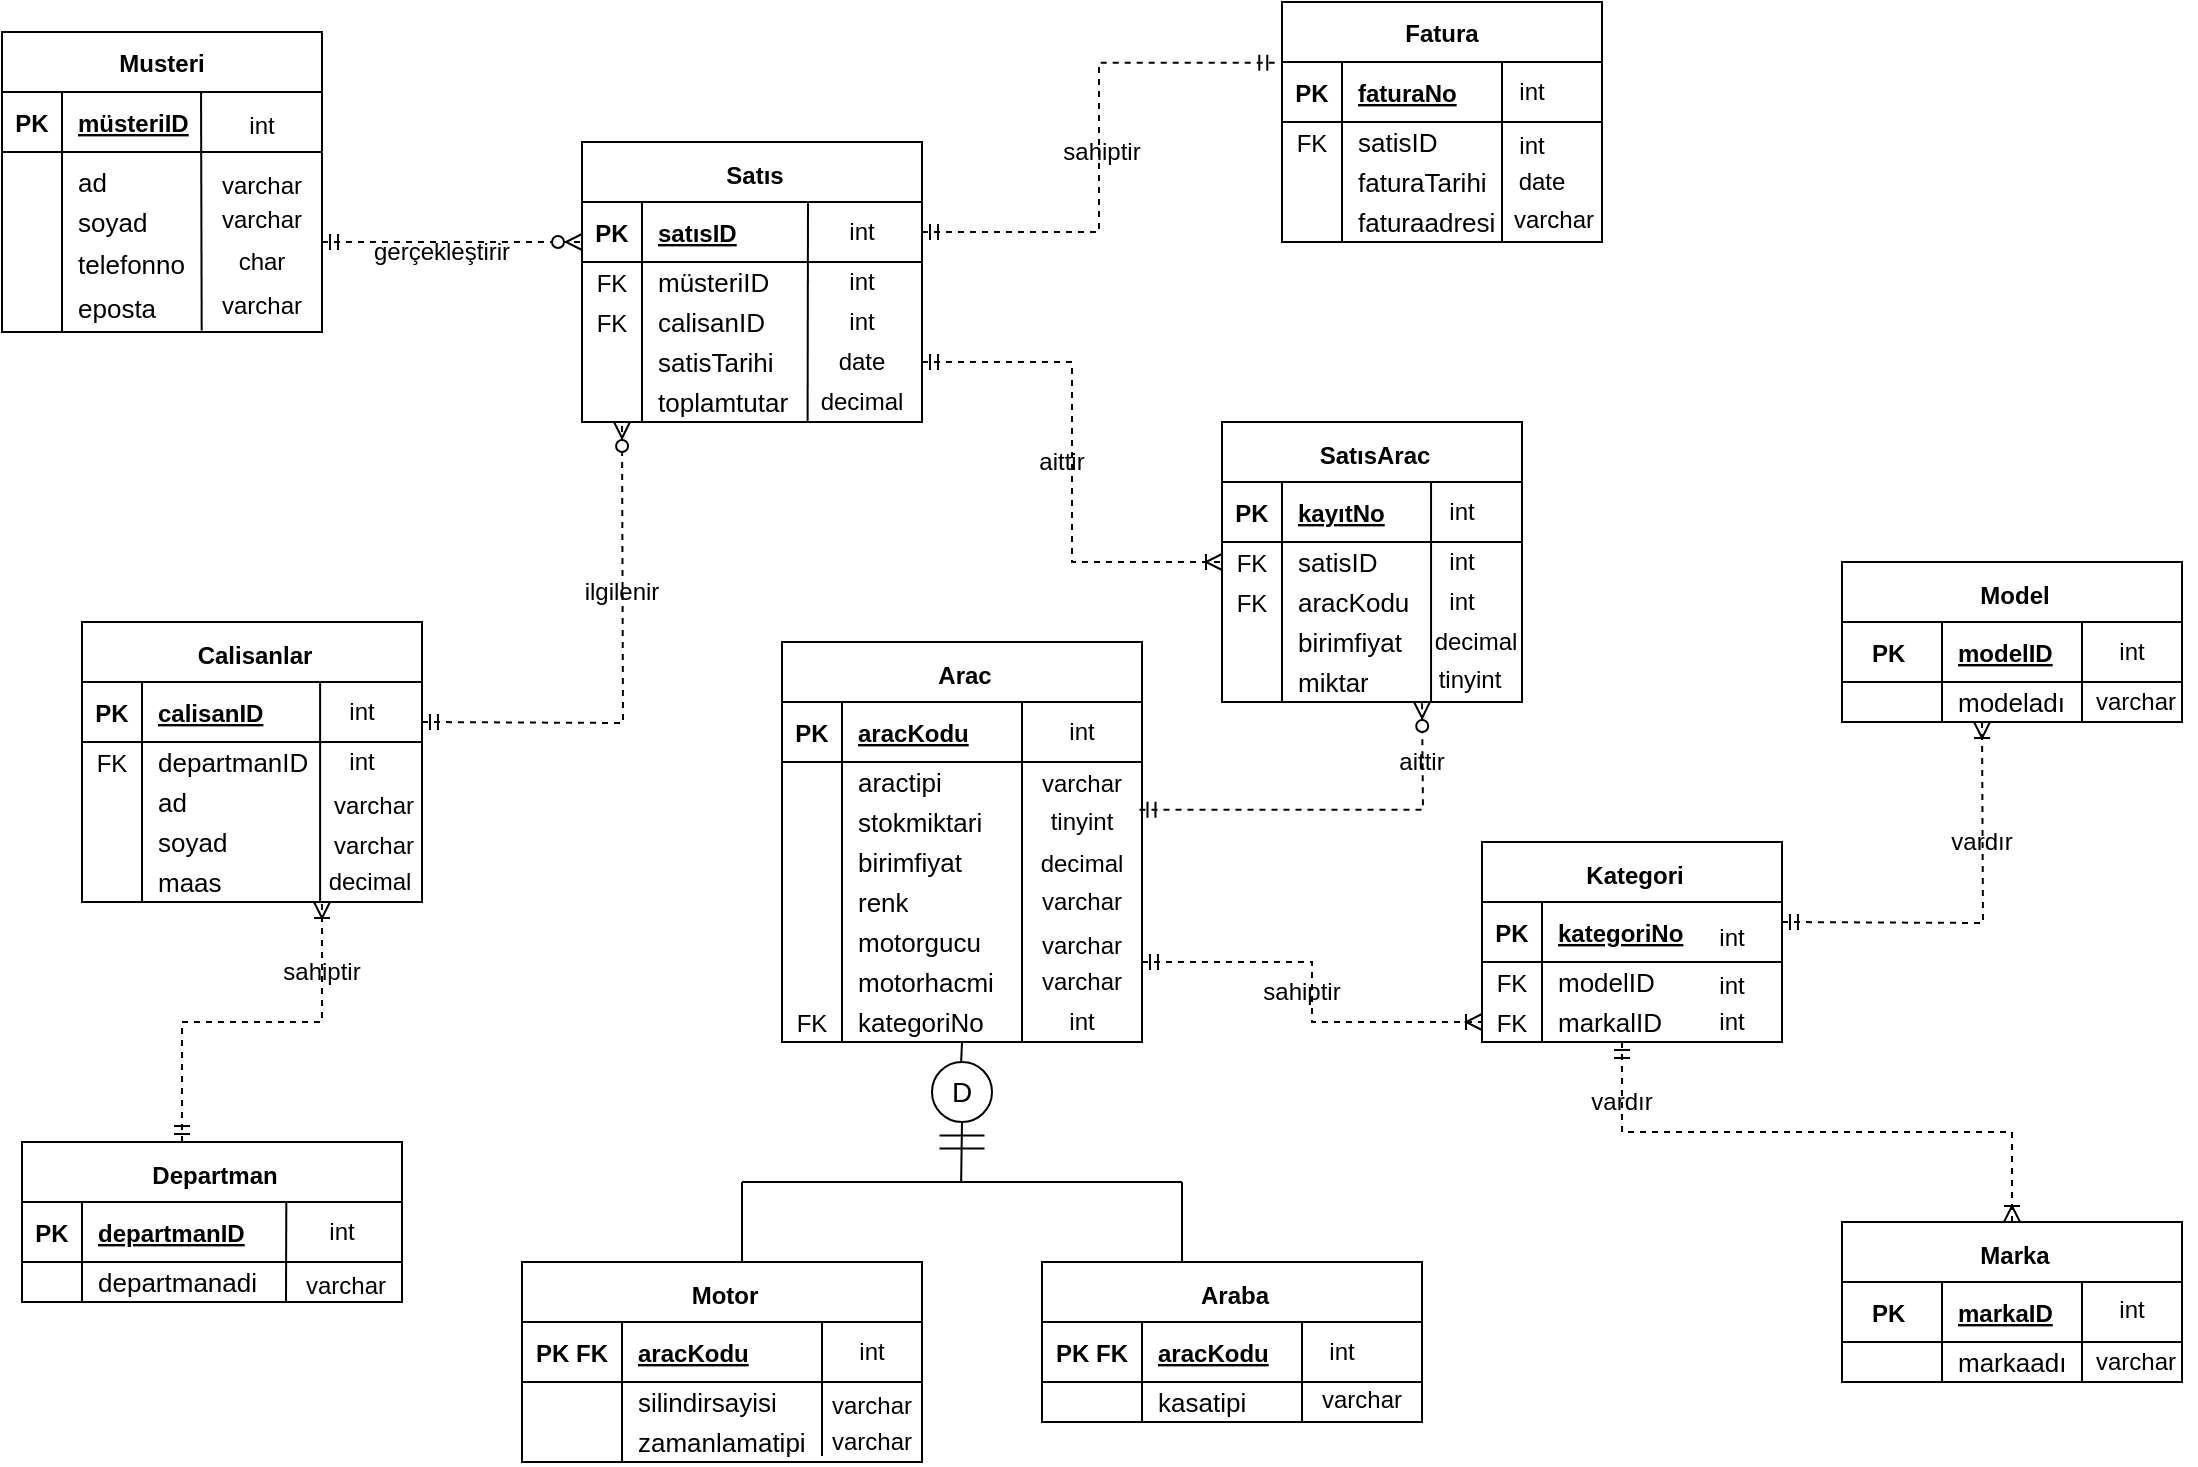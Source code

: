 <mxfile version="24.4.0" type="device">
  <diagram id="R2lEEEUBdFMjLlhIrx00" name="Page-1">
    <mxGraphModel dx="1404" dy="696" grid="1" gridSize="10" guides="1" tooltips="1" connect="1" arrows="1" fold="1" page="1" pageScale="1" pageWidth="1169" pageHeight="827" background="none" math="0" shadow="0" extFonts="Permanent Marker^https://fonts.googleapis.com/css?family=Permanent+Marker">
      <root>
        <mxCell id="0" />
        <mxCell id="1" parent="0" />
        <mxCell id="C-vyLk0tnHw3VtMMgP7b-2" value="Satıs" style="shape=table;startSize=30;container=1;collapsible=1;childLayout=tableLayout;fixedRows=1;rowLines=0;fontStyle=1;align=center;resizeLast=1;spacingTop=2;spacingLeft=3;" parent="1" vertex="1">
          <mxGeometry x="360" y="80" width="170" height="140" as="geometry" />
        </mxCell>
        <mxCell id="C-vyLk0tnHw3VtMMgP7b-3" value="" style="shape=partialRectangle;collapsible=0;dropTarget=0;pointerEvents=0;fillColor=none;points=[[0,0.5],[1,0.5]];portConstraint=eastwest;top=0;left=0;right=0;bottom=1;" parent="C-vyLk0tnHw3VtMMgP7b-2" vertex="1">
          <mxGeometry y="30" width="170" height="30" as="geometry" />
        </mxCell>
        <mxCell id="C-vyLk0tnHw3VtMMgP7b-4" value="PK" style="shape=partialRectangle;overflow=hidden;connectable=0;fillColor=none;top=0;left=0;bottom=0;right=0;fontStyle=1;" parent="C-vyLk0tnHw3VtMMgP7b-3" vertex="1">
          <mxGeometry width="30" height="30" as="geometry">
            <mxRectangle width="30" height="30" as="alternateBounds" />
          </mxGeometry>
        </mxCell>
        <mxCell id="C-vyLk0tnHw3VtMMgP7b-5" value="satısID" style="shape=partialRectangle;overflow=hidden;connectable=0;fillColor=none;top=0;left=0;bottom=0;right=0;align=left;spacingLeft=6;fontStyle=5;" parent="C-vyLk0tnHw3VtMMgP7b-3" vertex="1">
          <mxGeometry x="30" width="140" height="30" as="geometry">
            <mxRectangle width="140" height="30" as="alternateBounds" />
          </mxGeometry>
        </mxCell>
        <mxCell id="C-vyLk0tnHw3VtMMgP7b-6" value="" style="shape=partialRectangle;collapsible=0;dropTarget=0;pointerEvents=0;fillColor=none;points=[[0,0.5],[1,0.5]];portConstraint=eastwest;top=0;left=0;right=0;bottom=0;" parent="C-vyLk0tnHw3VtMMgP7b-2" vertex="1">
          <mxGeometry y="60" width="170" height="20" as="geometry" />
        </mxCell>
        <mxCell id="C-vyLk0tnHw3VtMMgP7b-7" value="FK" style="shape=partialRectangle;overflow=hidden;connectable=0;fillColor=none;top=0;left=0;bottom=0;right=0;" parent="C-vyLk0tnHw3VtMMgP7b-6" vertex="1">
          <mxGeometry width="30" height="20" as="geometry">
            <mxRectangle width="30" height="20" as="alternateBounds" />
          </mxGeometry>
        </mxCell>
        <mxCell id="C-vyLk0tnHw3VtMMgP7b-8" value="&lt;font style=&quot;font-size: 13px;&quot;&gt;müsteriID&lt;/font&gt;" style="shape=partialRectangle;overflow=hidden;connectable=0;fillColor=none;top=0;left=0;bottom=0;right=0;align=left;spacingLeft=6;html=1;" parent="C-vyLk0tnHw3VtMMgP7b-6" vertex="1">
          <mxGeometry x="30" width="140" height="20" as="geometry">
            <mxRectangle width="140" height="20" as="alternateBounds" />
          </mxGeometry>
        </mxCell>
        <mxCell id="C-vyLk0tnHw3VtMMgP7b-9" value="" style="shape=partialRectangle;collapsible=0;dropTarget=0;pointerEvents=0;fillColor=none;points=[[0,0.5],[1,0.5]];portConstraint=eastwest;top=0;left=0;right=0;bottom=0;" parent="C-vyLk0tnHw3VtMMgP7b-2" vertex="1">
          <mxGeometry y="80" width="170" height="20" as="geometry" />
        </mxCell>
        <mxCell id="C-vyLk0tnHw3VtMMgP7b-10" value="FK" style="shape=partialRectangle;overflow=hidden;connectable=0;fillColor=none;top=0;left=0;bottom=0;right=0;" parent="C-vyLk0tnHw3VtMMgP7b-9" vertex="1">
          <mxGeometry width="30" height="20" as="geometry">
            <mxRectangle width="30" height="20" as="alternateBounds" />
          </mxGeometry>
        </mxCell>
        <mxCell id="C-vyLk0tnHw3VtMMgP7b-11" value="&lt;font style=&quot;font-size: 13px;&quot;&gt;calisanID&lt;/font&gt;" style="shape=partialRectangle;overflow=hidden;connectable=0;fillColor=none;top=0;left=0;bottom=0;right=0;align=left;spacingLeft=6;html=1;" parent="C-vyLk0tnHw3VtMMgP7b-9" vertex="1">
          <mxGeometry x="30" width="140" height="20" as="geometry">
            <mxRectangle width="140" height="20" as="alternateBounds" />
          </mxGeometry>
        </mxCell>
        <mxCell id="C-vyLk0tnHw3VtMMgP7b-13" value="Fatura" style="shape=table;startSize=30;container=1;collapsible=1;childLayout=tableLayout;fixedRows=1;rowLines=0;fontStyle=1;align=center;resizeLast=1;" parent="1" vertex="1">
          <mxGeometry x="710" y="10" width="160" height="120" as="geometry" />
        </mxCell>
        <mxCell id="C-vyLk0tnHw3VtMMgP7b-14" value="" style="shape=partialRectangle;collapsible=0;dropTarget=0;pointerEvents=0;fillColor=none;points=[[0,0.5],[1,0.5]];portConstraint=eastwest;top=0;left=0;right=0;bottom=1;" parent="C-vyLk0tnHw3VtMMgP7b-13" vertex="1">
          <mxGeometry y="30" width="160" height="30" as="geometry" />
        </mxCell>
        <mxCell id="C-vyLk0tnHw3VtMMgP7b-15" value="PK" style="shape=partialRectangle;overflow=hidden;connectable=0;fillColor=none;top=0;left=0;bottom=0;right=0;fontStyle=1;" parent="C-vyLk0tnHw3VtMMgP7b-14" vertex="1">
          <mxGeometry width="30" height="30" as="geometry">
            <mxRectangle width="30" height="30" as="alternateBounds" />
          </mxGeometry>
        </mxCell>
        <mxCell id="C-vyLk0tnHw3VtMMgP7b-16" value="faturaNo" style="shape=partialRectangle;overflow=hidden;connectable=0;fillColor=none;top=0;left=0;bottom=0;right=0;align=left;spacingLeft=6;fontStyle=5;" parent="C-vyLk0tnHw3VtMMgP7b-14" vertex="1">
          <mxGeometry x="30" width="130" height="30" as="geometry">
            <mxRectangle width="130" height="30" as="alternateBounds" />
          </mxGeometry>
        </mxCell>
        <mxCell id="C-vyLk0tnHw3VtMMgP7b-17" value="" style="shape=partialRectangle;collapsible=0;dropTarget=0;pointerEvents=0;fillColor=none;points=[[0,0.5],[1,0.5]];portConstraint=eastwest;top=0;left=0;right=0;bottom=0;" parent="C-vyLk0tnHw3VtMMgP7b-13" vertex="1">
          <mxGeometry y="60" width="160" height="20" as="geometry" />
        </mxCell>
        <mxCell id="C-vyLk0tnHw3VtMMgP7b-18" value="FK" style="shape=partialRectangle;overflow=hidden;connectable=0;fillColor=none;top=0;left=0;bottom=0;right=0;" parent="C-vyLk0tnHw3VtMMgP7b-17" vertex="1">
          <mxGeometry width="30" height="20" as="geometry">
            <mxRectangle width="30" height="20" as="alternateBounds" />
          </mxGeometry>
        </mxCell>
        <mxCell id="C-vyLk0tnHw3VtMMgP7b-19" value="" style="shape=partialRectangle;overflow=hidden;connectable=0;fillColor=none;top=0;left=0;bottom=0;right=0;align=left;spacingLeft=6;fontSize=13;" parent="C-vyLk0tnHw3VtMMgP7b-17" vertex="1">
          <mxGeometry x="30" width="130" height="20" as="geometry">
            <mxRectangle width="130" height="20" as="alternateBounds" />
          </mxGeometry>
        </mxCell>
        <mxCell id="C-vyLk0tnHw3VtMMgP7b-23" value="Musteri" style="shape=table;startSize=30;container=1;collapsible=1;childLayout=tableLayout;fixedRows=1;rowLines=0;fontStyle=1;align=center;resizeLast=1;labelPosition=center;verticalLabelPosition=middle;verticalAlign=middle;spacingTop=0;" parent="1" vertex="1">
          <mxGeometry x="70" y="25" width="160" height="150" as="geometry">
            <mxRectangle x="40" y="100" width="100" height="30" as="alternateBounds" />
          </mxGeometry>
        </mxCell>
        <mxCell id="C-vyLk0tnHw3VtMMgP7b-24" value="" style="shape=partialRectangle;collapsible=0;dropTarget=0;pointerEvents=0;fillColor=none;points=[[0,0.5],[1,0.5]];portConstraint=eastwest;top=0;left=0;right=0;bottom=1;" parent="C-vyLk0tnHw3VtMMgP7b-23" vertex="1">
          <mxGeometry y="30" width="160" height="30" as="geometry" />
        </mxCell>
        <mxCell id="C-vyLk0tnHw3VtMMgP7b-25" value="PK" style="shape=partialRectangle;overflow=hidden;connectable=0;fillColor=none;top=0;left=0;bottom=0;right=0;fontStyle=1;" parent="C-vyLk0tnHw3VtMMgP7b-24" vertex="1">
          <mxGeometry width="30" height="30" as="geometry">
            <mxRectangle width="30" height="30" as="alternateBounds" />
          </mxGeometry>
        </mxCell>
        <mxCell id="C-vyLk0tnHw3VtMMgP7b-26" value="müsteriID" style="shape=partialRectangle;overflow=hidden;connectable=0;fillColor=none;top=0;left=0;bottom=0;right=0;align=left;spacingLeft=6;fontStyle=5;" parent="C-vyLk0tnHw3VtMMgP7b-24" vertex="1">
          <mxGeometry x="30" width="130" height="30" as="geometry">
            <mxRectangle width="130" height="30" as="alternateBounds" />
          </mxGeometry>
        </mxCell>
        <mxCell id="C-vyLk0tnHw3VtMMgP7b-27" value="" style="shape=partialRectangle;collapsible=0;dropTarget=0;pointerEvents=0;fillColor=none;points=[[0,0.5],[1,0.5]];portConstraint=eastwest;top=0;left=0;right=0;bottom=0;" parent="C-vyLk0tnHw3VtMMgP7b-23" vertex="1">
          <mxGeometry y="60" width="160" height="90" as="geometry" />
        </mxCell>
        <mxCell id="C-vyLk0tnHw3VtMMgP7b-28" value="" style="shape=partialRectangle;overflow=hidden;connectable=0;fillColor=none;top=0;left=0;bottom=0;right=0;spacingLeft=6;" parent="C-vyLk0tnHw3VtMMgP7b-27" vertex="1">
          <mxGeometry width="30" height="90" as="geometry">
            <mxRectangle width="30" height="90" as="alternateBounds" />
          </mxGeometry>
        </mxCell>
        <mxCell id="C-vyLk0tnHw3VtMMgP7b-29" value="" style="shape=partialRectangle;overflow=hidden;connectable=0;fillColor=none;top=0;left=0;bottom=0;right=0;align=left;spacingLeft=6;spacingTop=0;spacing=2;spacingBottom=0;spacingRight=0;textShadow=0;html=1;fontSize=13;" parent="C-vyLk0tnHw3VtMMgP7b-27" vertex="1">
          <mxGeometry x="30" width="130" height="90" as="geometry">
            <mxRectangle width="130" height="90" as="alternateBounds" />
          </mxGeometry>
        </mxCell>
        <mxCell id="3EukCDC3NsmfT4gdT2-i-9" value="" style="ellipse;whiteSpace=wrap;html=1;aspect=fixed;" parent="1" vertex="1">
          <mxGeometry x="535" y="540" width="30" height="30" as="geometry" />
        </mxCell>
        <mxCell id="3EukCDC3NsmfT4gdT2-i-11" value="D" style="text;html=1;align=center;verticalAlign=middle;whiteSpace=wrap;rounded=0;fontSize=14;" parent="1" vertex="1">
          <mxGeometry x="520" y="540" width="60" height="30" as="geometry" />
        </mxCell>
        <mxCell id="3EukCDC3NsmfT4gdT2-i-22" value="&lt;font style=&quot;font-size: 13px;&quot;&gt;satisTarihi&lt;/font&gt;" style="text;html=1;align=left;verticalAlign=middle;whiteSpace=wrap;rounded=0;spacingLeft=6;" parent="1" vertex="1">
          <mxGeometry x="390" y="180" width="150" height="20" as="geometry" />
        </mxCell>
        <mxCell id="3EukCDC3NsmfT4gdT2-i-23" value="" style="endArrow=none;html=1;rounded=0;exitX=0;exitY=0;exitDx=0;exitDy=0;entryX=0;entryY=1;entryDx=0;entryDy=0;" parent="1" source="3EukCDC3NsmfT4gdT2-i-22" target="3EukCDC3NsmfT4gdT2-i-22" edge="1">
          <mxGeometry width="50" height="50" relative="1" as="geometry">
            <mxPoint x="300" y="220" as="sourcePoint" />
            <mxPoint x="350" y="170" as="targetPoint" />
            <Array as="points">
              <mxPoint x="390" y="220" />
            </Array>
          </mxGeometry>
        </mxCell>
        <mxCell id="3EukCDC3NsmfT4gdT2-i-24" value="&lt;font style=&quot;font-size: 13px;&quot;&gt;toplamtutar&lt;/font&gt;" style="text;html=1;align=left;verticalAlign=middle;whiteSpace=wrap;rounded=0;spacingLeft=6;" parent="1" vertex="1">
          <mxGeometry x="390" y="200" width="150" height="20" as="geometry" />
        </mxCell>
        <mxCell id="3EukCDC3NsmfT4gdT2-i-26" value="" style="edgeStyle=entityRelationEdgeStyle;fontSize=12;html=1;endArrow=ERzeroToMany;startArrow=ERmandOne;rounded=0;exitX=1;exitY=0.5;exitDx=0;exitDy=0;verticalAlign=middle;dashed=1;" parent="1" source="C-vyLk0tnHw3VtMMgP7b-27" edge="1">
          <mxGeometry width="100" height="100" relative="1" as="geometry">
            <mxPoint x="260" y="230" as="sourcePoint" />
            <mxPoint x="360" y="130" as="targetPoint" />
            <Array as="points">
              <mxPoint x="260" y="210" />
              <mxPoint x="310" y="230" />
              <mxPoint x="360" y="200" />
              <mxPoint x="270" y="90" />
              <mxPoint x="300" y="180" />
              <mxPoint x="300" y="170" />
              <mxPoint x="330" y="200" />
              <mxPoint x="260" y="140" />
            </Array>
          </mxGeometry>
        </mxCell>
        <mxCell id="3EukCDC3NsmfT4gdT2-i-30" value="&lt;font style=&quot;font-size: 13px;&quot;&gt;satisID&lt;/font&gt;" style="shape=partialRectangle;overflow=hidden;connectable=0;fillColor=none;top=0;left=0;bottom=0;right=0;align=left;spacingLeft=6;html=1;" parent="1" vertex="1">
          <mxGeometry x="740" y="70" width="190" height="20" as="geometry">
            <mxRectangle width="150" height="20" as="alternateBounds" />
          </mxGeometry>
        </mxCell>
        <mxCell id="3EukCDC3NsmfT4gdT2-i-31" value="&lt;span style=&quot;font-size: 13px;&quot;&gt;faturaTarihi&lt;/span&gt;" style="shape=partialRectangle;overflow=hidden;connectable=0;fillColor=none;top=0;left=0;bottom=0;right=0;align=left;spacingLeft=6;html=1;" parent="1" vertex="1">
          <mxGeometry x="740" y="90" width="190" height="20" as="geometry">
            <mxRectangle width="150" height="20" as="alternateBounds" />
          </mxGeometry>
        </mxCell>
        <mxCell id="3EukCDC3NsmfT4gdT2-i-32" value="&lt;span style=&quot;font-size: 13px;&quot;&gt;faturaadresi&lt;/span&gt;" style="shape=partialRectangle;overflow=hidden;connectable=0;fillColor=none;top=0;left=0;bottom=0;right=0;align=left;spacingLeft=6;html=1;" parent="1" vertex="1">
          <mxGeometry x="740" y="110" width="190" height="20" as="geometry">
            <mxRectangle width="150" height="20" as="alternateBounds" />
          </mxGeometry>
        </mxCell>
        <mxCell id="3EukCDC3NsmfT4gdT2-i-33" value="" style="endArrow=none;html=1;rounded=0;" parent="1" edge="1">
          <mxGeometry width="50" height="50" relative="1" as="geometry">
            <mxPoint x="740" y="90" as="sourcePoint" />
            <mxPoint x="740" y="130" as="targetPoint" />
          </mxGeometry>
        </mxCell>
        <mxCell id="3EukCDC3NsmfT4gdT2-i-35" value="SatısArac" style="shape=table;startSize=30;container=1;collapsible=1;childLayout=tableLayout;fixedRows=1;rowLines=0;fontStyle=1;align=center;resizeLast=1;spacingTop=2;spacingLeft=3;" parent="1" vertex="1">
          <mxGeometry x="680" y="220" width="150" height="140" as="geometry" />
        </mxCell>
        <mxCell id="3EukCDC3NsmfT4gdT2-i-36" value="" style="shape=partialRectangle;collapsible=0;dropTarget=0;pointerEvents=0;fillColor=none;points=[[0,0.5],[1,0.5]];portConstraint=eastwest;top=0;left=0;right=0;bottom=1;" parent="3EukCDC3NsmfT4gdT2-i-35" vertex="1">
          <mxGeometry y="30" width="150" height="30" as="geometry" />
        </mxCell>
        <mxCell id="3EukCDC3NsmfT4gdT2-i-37" value="PK" style="shape=partialRectangle;overflow=hidden;connectable=0;fillColor=none;top=0;left=0;bottom=0;right=0;fontStyle=1;" parent="3EukCDC3NsmfT4gdT2-i-36" vertex="1">
          <mxGeometry width="30" height="30" as="geometry">
            <mxRectangle width="30" height="30" as="alternateBounds" />
          </mxGeometry>
        </mxCell>
        <mxCell id="3EukCDC3NsmfT4gdT2-i-38" value="kayıtNo" style="shape=partialRectangle;overflow=hidden;connectable=0;fillColor=none;top=0;left=0;bottom=0;right=0;align=left;spacingLeft=6;fontStyle=5;" parent="3EukCDC3NsmfT4gdT2-i-36" vertex="1">
          <mxGeometry x="30" width="120" height="30" as="geometry">
            <mxRectangle width="120" height="30" as="alternateBounds" />
          </mxGeometry>
        </mxCell>
        <mxCell id="3EukCDC3NsmfT4gdT2-i-39" value="" style="shape=partialRectangle;collapsible=0;dropTarget=0;pointerEvents=0;fillColor=none;points=[[0,0.5],[1,0.5]];portConstraint=eastwest;top=0;left=0;right=0;bottom=0;" parent="3EukCDC3NsmfT4gdT2-i-35" vertex="1">
          <mxGeometry y="60" width="150" height="20" as="geometry" />
        </mxCell>
        <mxCell id="3EukCDC3NsmfT4gdT2-i-40" value="FK" style="shape=partialRectangle;overflow=hidden;connectable=0;fillColor=none;top=0;left=0;bottom=0;right=0;" parent="3EukCDC3NsmfT4gdT2-i-39" vertex="1">
          <mxGeometry width="30" height="20" as="geometry">
            <mxRectangle width="30" height="20" as="alternateBounds" />
          </mxGeometry>
        </mxCell>
        <mxCell id="3EukCDC3NsmfT4gdT2-i-41" value="&lt;font style=&quot;font-size: 13px;&quot;&gt;satisID&lt;/font&gt;" style="shape=partialRectangle;overflow=hidden;connectable=0;fillColor=none;top=0;left=0;bottom=0;right=0;align=left;spacingLeft=6;html=1;" parent="3EukCDC3NsmfT4gdT2-i-39" vertex="1">
          <mxGeometry x="30" width="120" height="20" as="geometry">
            <mxRectangle width="120" height="20" as="alternateBounds" />
          </mxGeometry>
        </mxCell>
        <mxCell id="3EukCDC3NsmfT4gdT2-i-42" value="" style="shape=partialRectangle;collapsible=0;dropTarget=0;pointerEvents=0;fillColor=none;points=[[0,0.5],[1,0.5]];portConstraint=eastwest;top=0;left=0;right=0;bottom=0;" parent="3EukCDC3NsmfT4gdT2-i-35" vertex="1">
          <mxGeometry y="80" width="150" height="20" as="geometry" />
        </mxCell>
        <mxCell id="3EukCDC3NsmfT4gdT2-i-43" value="FK" style="shape=partialRectangle;overflow=hidden;connectable=0;fillColor=none;top=0;left=0;bottom=0;right=0;" parent="3EukCDC3NsmfT4gdT2-i-42" vertex="1">
          <mxGeometry width="30" height="20" as="geometry">
            <mxRectangle width="30" height="20" as="alternateBounds" />
          </mxGeometry>
        </mxCell>
        <mxCell id="3EukCDC3NsmfT4gdT2-i-44" value="&lt;span style=&quot;font-size: 13px;&quot;&gt;aracKodu&lt;/span&gt;" style="shape=partialRectangle;overflow=hidden;connectable=0;fillColor=none;top=0;left=0;bottom=0;right=0;align=left;spacingLeft=6;html=1;" parent="3EukCDC3NsmfT4gdT2-i-42" vertex="1">
          <mxGeometry x="30" width="120" height="20" as="geometry">
            <mxRectangle width="120" height="20" as="alternateBounds" />
          </mxGeometry>
        </mxCell>
        <mxCell id="3EukCDC3NsmfT4gdT2-i-45" value="&lt;span style=&quot;font-size: 13px;&quot;&gt;birimfiyat&lt;/span&gt;" style="shape=partialRectangle;overflow=hidden;connectable=0;fillColor=none;top=0;left=0;bottom=0;right=0;align=left;spacingLeft=6;html=1;" parent="1" vertex="1">
          <mxGeometry x="710" y="320" width="120" height="20" as="geometry">
            <mxRectangle width="120" height="20" as="alternateBounds" />
          </mxGeometry>
        </mxCell>
        <mxCell id="3EukCDC3NsmfT4gdT2-i-46" value="&lt;span style=&quot;font-size: 13px;&quot;&gt;miktar&lt;/span&gt;" style="shape=partialRectangle;overflow=hidden;connectable=0;fillColor=none;top=0;left=0;bottom=0;right=0;align=left;spacingLeft=6;html=1;" parent="1" vertex="1">
          <mxGeometry x="710" y="340" width="120" height="20" as="geometry">
            <mxRectangle width="120" height="20" as="alternateBounds" />
          </mxGeometry>
        </mxCell>
        <mxCell id="3EukCDC3NsmfT4gdT2-i-47" value="" style="endArrow=none;html=1;rounded=0;" parent="1" edge="1">
          <mxGeometry width="50" height="50" relative="1" as="geometry">
            <mxPoint x="710" y="320" as="sourcePoint" />
            <mxPoint x="710" y="360" as="targetPoint" />
          </mxGeometry>
        </mxCell>
        <mxCell id="3EukCDC3NsmfT4gdT2-i-49" value="" style="fontSize=12;html=1;endArrow=ERmandOne;startArrow=ERmandOne;rounded=0;entryX=-0.021;entryY=0.012;entryDx=0;entryDy=0;entryPerimeter=0;edgeStyle=elbowEdgeStyle;exitX=1;exitY=0.5;exitDx=0;exitDy=0;dashed=1;" parent="1" source="C-vyLk0tnHw3VtMMgP7b-3" target="C-vyLk0tnHw3VtMMgP7b-14" edge="1">
          <mxGeometry width="100" height="100" relative="1" as="geometry">
            <mxPoint x="540" y="130" as="sourcePoint" />
            <mxPoint x="640" y="30" as="targetPoint" />
          </mxGeometry>
        </mxCell>
        <mxCell id="3EukCDC3NsmfT4gdT2-i-51" value="" style="edgeStyle=elbowEdgeStyle;fontSize=12;html=1;endArrow=ERoneToMany;startArrow=ERmandOne;rounded=0;align=center;entryX=0;entryY=0.5;entryDx=0;entryDy=0;dashed=1;" parent="1" target="3EukCDC3NsmfT4gdT2-i-39" edge="1">
          <mxGeometry width="100" height="100" relative="1" as="geometry">
            <mxPoint x="530" y="190" as="sourcePoint" />
            <mxPoint x="630" y="280" as="targetPoint" />
            <Array as="points">
              <mxPoint x="605" y="240" />
            </Array>
          </mxGeometry>
        </mxCell>
        <mxCell id="3EukCDC3NsmfT4gdT2-i-52" value="Arac" style="shape=table;startSize=30;container=1;collapsible=1;childLayout=tableLayout;fixedRows=1;rowLines=0;fontStyle=1;align=center;resizeLast=1;spacingTop=2;spacingLeft=3;" parent="1" vertex="1">
          <mxGeometry x="460" y="330" width="180" height="200" as="geometry" />
        </mxCell>
        <mxCell id="3EukCDC3NsmfT4gdT2-i-53" value="" style="shape=partialRectangle;collapsible=0;dropTarget=0;pointerEvents=0;fillColor=none;points=[[0,0.5],[1,0.5]];portConstraint=eastwest;top=0;left=0;right=0;bottom=1;" parent="3EukCDC3NsmfT4gdT2-i-52" vertex="1">
          <mxGeometry y="30" width="180" height="30" as="geometry" />
        </mxCell>
        <mxCell id="3EukCDC3NsmfT4gdT2-i-54" value="PK" style="shape=partialRectangle;overflow=hidden;connectable=0;fillColor=none;top=0;left=0;bottom=0;right=0;fontStyle=1;" parent="3EukCDC3NsmfT4gdT2-i-53" vertex="1">
          <mxGeometry width="30" height="30" as="geometry">
            <mxRectangle width="30" height="30" as="alternateBounds" />
          </mxGeometry>
        </mxCell>
        <mxCell id="3EukCDC3NsmfT4gdT2-i-55" value="aracKodu" style="shape=partialRectangle;overflow=hidden;connectable=0;fillColor=none;top=0;left=0;bottom=0;right=0;align=left;spacingLeft=6;fontStyle=5;" parent="3EukCDC3NsmfT4gdT2-i-53" vertex="1">
          <mxGeometry x="30" width="150" height="30" as="geometry">
            <mxRectangle width="150" height="30" as="alternateBounds" />
          </mxGeometry>
        </mxCell>
        <mxCell id="3EukCDC3NsmfT4gdT2-i-56" value="" style="shape=partialRectangle;collapsible=0;dropTarget=0;pointerEvents=0;fillColor=none;points=[[0,0.5],[1,0.5]];portConstraint=eastwest;top=0;left=0;right=0;bottom=0;" parent="3EukCDC3NsmfT4gdT2-i-52" vertex="1">
          <mxGeometry y="60" width="180" height="20" as="geometry" />
        </mxCell>
        <mxCell id="3EukCDC3NsmfT4gdT2-i-57" value="" style="shape=partialRectangle;overflow=hidden;connectable=0;fillColor=none;top=0;left=0;bottom=0;right=0;" parent="3EukCDC3NsmfT4gdT2-i-56" vertex="1">
          <mxGeometry width="30" height="20" as="geometry">
            <mxRectangle width="30" height="20" as="alternateBounds" />
          </mxGeometry>
        </mxCell>
        <mxCell id="3EukCDC3NsmfT4gdT2-i-58" value="&lt;font style=&quot;font-size: 13px;&quot;&gt;aractipi&lt;/font&gt;" style="shape=partialRectangle;overflow=hidden;connectable=0;fillColor=none;top=0;left=0;bottom=0;right=0;align=left;spacingLeft=6;html=1;" parent="3EukCDC3NsmfT4gdT2-i-56" vertex="1">
          <mxGeometry x="30" width="150" height="20" as="geometry">
            <mxRectangle width="150" height="20" as="alternateBounds" />
          </mxGeometry>
        </mxCell>
        <mxCell id="3EukCDC3NsmfT4gdT2-i-59" value="" style="shape=partialRectangle;collapsible=0;dropTarget=0;pointerEvents=0;fillColor=none;points=[[0,0.5],[1,0.5]];portConstraint=eastwest;top=0;left=0;right=0;bottom=0;" parent="3EukCDC3NsmfT4gdT2-i-52" vertex="1">
          <mxGeometry y="80" width="180" height="20" as="geometry" />
        </mxCell>
        <mxCell id="3EukCDC3NsmfT4gdT2-i-60" value="" style="shape=partialRectangle;overflow=hidden;connectable=0;fillColor=none;top=0;left=0;bottom=0;right=0;" parent="3EukCDC3NsmfT4gdT2-i-59" vertex="1">
          <mxGeometry width="30" height="20" as="geometry">
            <mxRectangle width="30" height="20" as="alternateBounds" />
          </mxGeometry>
        </mxCell>
        <mxCell id="3EukCDC3NsmfT4gdT2-i-61" value="&lt;font style=&quot;font-size: 13px;&quot;&gt;stokmiktari&lt;/font&gt;" style="shape=partialRectangle;overflow=hidden;connectable=0;fillColor=none;top=0;left=0;bottom=0;right=0;align=left;spacingLeft=6;html=1;" parent="3EukCDC3NsmfT4gdT2-i-59" vertex="1">
          <mxGeometry x="30" width="150" height="20" as="geometry">
            <mxRectangle width="150" height="20" as="alternateBounds" />
          </mxGeometry>
        </mxCell>
        <mxCell id="3EukCDC3NsmfT4gdT2-i-62" value="&lt;font style=&quot;font-size: 13px;&quot;&gt;birimfiyat&lt;/font&gt;" style="shape=partialRectangle;overflow=hidden;connectable=0;fillColor=none;top=0;left=0;bottom=0;right=0;align=left;spacingLeft=6;html=1;" parent="1" vertex="1">
          <mxGeometry x="490" y="430" width="150" height="20" as="geometry">
            <mxRectangle width="150" height="20" as="alternateBounds" />
          </mxGeometry>
        </mxCell>
        <mxCell id="3EukCDC3NsmfT4gdT2-i-63" value="&lt;font style=&quot;font-size: 13px;&quot;&gt;renk&lt;/font&gt;" style="shape=partialRectangle;overflow=hidden;connectable=0;fillColor=none;top=0;left=0;bottom=0;right=0;align=left;spacingLeft=6;html=1;" parent="1" vertex="1">
          <mxGeometry x="490" y="450" width="150" height="20" as="geometry">
            <mxRectangle width="150" height="20" as="alternateBounds" />
          </mxGeometry>
        </mxCell>
        <mxCell id="3EukCDC3NsmfT4gdT2-i-64" value="&lt;font style=&quot;font-size: 13px;&quot;&gt;motorgucu&lt;/font&gt;" style="shape=partialRectangle;overflow=hidden;connectable=0;fillColor=none;top=0;left=0;bottom=0;right=0;align=left;spacingLeft=6;html=1;" parent="1" vertex="1">
          <mxGeometry x="490" y="470" width="150" height="20" as="geometry">
            <mxRectangle width="150" height="20" as="alternateBounds" />
          </mxGeometry>
        </mxCell>
        <mxCell id="3EukCDC3NsmfT4gdT2-i-65" value="&lt;font style=&quot;font-size: 13px;&quot;&gt;motorhacmi&lt;/font&gt;" style="shape=partialRectangle;overflow=hidden;connectable=0;fillColor=none;top=0;left=0;bottom=0;right=0;align=left;spacingLeft=6;html=1;" parent="1" vertex="1">
          <mxGeometry x="490" y="490" width="150" height="20" as="geometry">
            <mxRectangle width="150" height="20" as="alternateBounds" />
          </mxGeometry>
        </mxCell>
        <mxCell id="3EukCDC3NsmfT4gdT2-i-66" value="" style="endArrow=none;html=1;rounded=0;elbow=vertical;" parent="1" edge="1">
          <mxGeometry width="50" height="50" relative="1" as="geometry">
            <mxPoint x="490" y="430" as="sourcePoint" />
            <mxPoint x="490" y="530" as="targetPoint" />
          </mxGeometry>
        </mxCell>
        <mxCell id="3EukCDC3NsmfT4gdT2-i-69" value="" style="endArrow=none;html=1;rounded=0;elbow=vertical;" parent="1" edge="1">
          <mxGeometry width="50" height="50" relative="1" as="geometry">
            <mxPoint x="549.57" y="540" as="sourcePoint" />
            <mxPoint x="550" y="530" as="targetPoint" />
          </mxGeometry>
        </mxCell>
        <mxCell id="3EukCDC3NsmfT4gdT2-i-71" value="" style="shape=link;html=1;rounded=0;elbow=vertical;width=6.522;" parent="1" edge="1">
          <mxGeometry width="100" relative="1" as="geometry">
            <mxPoint x="538.75" y="580" as="sourcePoint" />
            <mxPoint x="561.25" y="580" as="targetPoint" />
          </mxGeometry>
        </mxCell>
        <mxCell id="3EukCDC3NsmfT4gdT2-i-72" value="" style="endArrow=none;html=1;rounded=0;elbow=vertical;exitX=0.5;exitY=1;exitDx=0;exitDy=0;" parent="1" source="3EukCDC3NsmfT4gdT2-i-11" edge="1">
          <mxGeometry width="50" height="50" relative="1" as="geometry">
            <mxPoint x="549.57" y="580" as="sourcePoint" />
            <mxPoint x="549.57" y="600" as="targetPoint" />
          </mxGeometry>
        </mxCell>
        <mxCell id="3EukCDC3NsmfT4gdT2-i-73" value="" style="endArrow=none;html=1;rounded=0;elbow=vertical;" parent="1" edge="1">
          <mxGeometry width="50" height="50" relative="1" as="geometry">
            <mxPoint x="440" y="600" as="sourcePoint" />
            <mxPoint x="660" y="600" as="targetPoint" />
          </mxGeometry>
        </mxCell>
        <mxCell id="3EukCDC3NsmfT4gdT2-i-74" value="" style="endArrow=none;html=1;rounded=0;elbow=vertical;" parent="1" edge="1">
          <mxGeometry width="50" height="50" relative="1" as="geometry">
            <mxPoint x="440" y="600" as="sourcePoint" />
            <mxPoint x="440" y="640" as="targetPoint" />
          </mxGeometry>
        </mxCell>
        <mxCell id="3EukCDC3NsmfT4gdT2-i-75" value="" style="endArrow=none;html=1;rounded=0;elbow=vertical;" parent="1" edge="1">
          <mxGeometry width="50" height="50" relative="1" as="geometry">
            <mxPoint x="660" y="600" as="sourcePoint" />
            <mxPoint x="660" y="640" as="targetPoint" />
          </mxGeometry>
        </mxCell>
        <mxCell id="3EukCDC3NsmfT4gdT2-i-86" value="Motor" style="shape=table;startSize=30;container=1;collapsible=1;childLayout=tableLayout;fixedRows=1;rowLines=0;fontStyle=1;align=center;resizeLast=1;spacingTop=2;spacingLeft=3;" parent="1" vertex="1">
          <mxGeometry x="330" y="640" width="200" height="100" as="geometry" />
        </mxCell>
        <mxCell id="3EukCDC3NsmfT4gdT2-i-87" value="" style="shape=partialRectangle;collapsible=0;dropTarget=0;pointerEvents=0;fillColor=none;points=[[0,0.5],[1,0.5]];portConstraint=eastwest;top=0;left=0;right=0;bottom=1;" parent="3EukCDC3NsmfT4gdT2-i-86" vertex="1">
          <mxGeometry y="30" width="200" height="30" as="geometry" />
        </mxCell>
        <mxCell id="3EukCDC3NsmfT4gdT2-i-88" value="PK FK" style="shape=partialRectangle;overflow=hidden;connectable=0;fillColor=none;top=0;left=0;bottom=0;right=0;fontStyle=1;" parent="3EukCDC3NsmfT4gdT2-i-87" vertex="1">
          <mxGeometry width="50" height="30" as="geometry">
            <mxRectangle width="50" height="30" as="alternateBounds" />
          </mxGeometry>
        </mxCell>
        <mxCell id="3EukCDC3NsmfT4gdT2-i-89" value="aracKodu" style="shape=partialRectangle;overflow=hidden;connectable=0;fillColor=none;top=0;left=0;bottom=0;right=0;align=left;spacingLeft=6;fontStyle=5;" parent="3EukCDC3NsmfT4gdT2-i-87" vertex="1">
          <mxGeometry x="50" width="150" height="30" as="geometry">
            <mxRectangle width="150" height="30" as="alternateBounds" />
          </mxGeometry>
        </mxCell>
        <mxCell id="3EukCDC3NsmfT4gdT2-i-90" value="" style="shape=partialRectangle;collapsible=0;dropTarget=0;pointerEvents=0;fillColor=none;points=[[0,0.5],[1,0.5]];portConstraint=eastwest;top=0;left=0;right=0;bottom=0;" parent="3EukCDC3NsmfT4gdT2-i-86" vertex="1">
          <mxGeometry y="60" width="200" height="20" as="geometry" />
        </mxCell>
        <mxCell id="3EukCDC3NsmfT4gdT2-i-91" value="" style="shape=partialRectangle;overflow=hidden;connectable=0;fillColor=none;top=0;left=0;bottom=0;right=0;" parent="3EukCDC3NsmfT4gdT2-i-90" vertex="1">
          <mxGeometry width="50" height="20" as="geometry">
            <mxRectangle width="50" height="20" as="alternateBounds" />
          </mxGeometry>
        </mxCell>
        <mxCell id="3EukCDC3NsmfT4gdT2-i-92" value="&lt;font style=&quot;font-size: 13px;&quot;&gt;silindirsayisi&lt;/font&gt;" style="shape=partialRectangle;overflow=hidden;connectable=0;fillColor=none;top=0;left=0;bottom=0;right=0;align=left;spacingLeft=6;html=1;" parent="3EukCDC3NsmfT4gdT2-i-90" vertex="1">
          <mxGeometry x="50" width="150" height="20" as="geometry">
            <mxRectangle width="150" height="20" as="alternateBounds" />
          </mxGeometry>
        </mxCell>
        <mxCell id="3EukCDC3NsmfT4gdT2-i-96" value="Araba" style="shape=table;startSize=30;container=1;collapsible=1;childLayout=tableLayout;fixedRows=1;rowLines=0;fontStyle=1;align=center;resizeLast=1;spacingTop=2;spacingLeft=3;" parent="1" vertex="1">
          <mxGeometry x="590" y="640" width="190" height="80" as="geometry" />
        </mxCell>
        <mxCell id="3EukCDC3NsmfT4gdT2-i-97" value="" style="shape=partialRectangle;collapsible=0;dropTarget=0;pointerEvents=0;fillColor=none;points=[[0,0.5],[1,0.5]];portConstraint=eastwest;top=0;left=0;right=0;bottom=1;" parent="3EukCDC3NsmfT4gdT2-i-96" vertex="1">
          <mxGeometry y="30" width="190" height="30" as="geometry" />
        </mxCell>
        <mxCell id="3EukCDC3NsmfT4gdT2-i-98" value="PK FK" style="shape=partialRectangle;overflow=hidden;connectable=0;fillColor=none;top=0;left=0;bottom=0;right=0;fontStyle=1;" parent="3EukCDC3NsmfT4gdT2-i-97" vertex="1">
          <mxGeometry width="50" height="30" as="geometry">
            <mxRectangle width="50" height="30" as="alternateBounds" />
          </mxGeometry>
        </mxCell>
        <mxCell id="3EukCDC3NsmfT4gdT2-i-99" value="aracKodu" style="shape=partialRectangle;overflow=hidden;connectable=0;fillColor=none;top=0;left=0;bottom=0;right=0;align=left;spacingLeft=6;fontStyle=5;" parent="3EukCDC3NsmfT4gdT2-i-97" vertex="1">
          <mxGeometry x="50" width="140" height="30" as="geometry">
            <mxRectangle width="140" height="30" as="alternateBounds" />
          </mxGeometry>
        </mxCell>
        <mxCell id="3EukCDC3NsmfT4gdT2-i-100" value="" style="shape=partialRectangle;collapsible=0;dropTarget=0;pointerEvents=0;fillColor=none;points=[[0,0.5],[1,0.5]];portConstraint=eastwest;top=0;left=0;right=0;bottom=0;" parent="3EukCDC3NsmfT4gdT2-i-96" vertex="1">
          <mxGeometry y="60" width="190" height="20" as="geometry" />
        </mxCell>
        <mxCell id="3EukCDC3NsmfT4gdT2-i-101" value="" style="shape=partialRectangle;overflow=hidden;connectable=0;fillColor=none;top=0;left=0;bottom=0;right=0;" parent="3EukCDC3NsmfT4gdT2-i-100" vertex="1">
          <mxGeometry width="50" height="20" as="geometry">
            <mxRectangle width="50" height="20" as="alternateBounds" />
          </mxGeometry>
        </mxCell>
        <mxCell id="3EukCDC3NsmfT4gdT2-i-102" value="&lt;font style=&quot;font-size: 13px;&quot;&gt;kasatipi&lt;/font&gt;" style="shape=partialRectangle;overflow=hidden;connectable=0;fillColor=none;top=0;left=0;bottom=0;right=0;align=left;spacingLeft=6;html=1;" parent="3EukCDC3NsmfT4gdT2-i-100" vertex="1">
          <mxGeometry x="50" width="140" height="20" as="geometry">
            <mxRectangle width="140" height="20" as="alternateBounds" />
          </mxGeometry>
        </mxCell>
        <mxCell id="3EukCDC3NsmfT4gdT2-i-106" value="" style="edgeStyle=orthogonalEdgeStyle;fontSize=12;html=1;endArrow=ERzeroToMany;startArrow=ERmandOne;rounded=0;elbow=vertical;exitX=0.993;exitY=0.196;exitDx=0;exitDy=0;exitPerimeter=0;dashed=1;" parent="1" source="3EukCDC3NsmfT4gdT2-i-59" edge="1">
          <mxGeometry width="100" height="100" relative="1" as="geometry">
            <mxPoint x="660" y="409.57" as="sourcePoint" />
            <mxPoint x="780" y="360" as="targetPoint" />
          </mxGeometry>
        </mxCell>
        <mxCell id="3EukCDC3NsmfT4gdT2-i-107" value="Calisanlar" style="shape=table;startSize=30;container=1;collapsible=1;childLayout=tableLayout;fixedRows=1;rowLines=0;fontStyle=1;align=center;resizeLast=1;spacingTop=2;spacingLeft=3;" parent="1" vertex="1">
          <mxGeometry x="110" y="320" width="170" height="140" as="geometry" />
        </mxCell>
        <mxCell id="3EukCDC3NsmfT4gdT2-i-108" value="" style="shape=partialRectangle;collapsible=0;dropTarget=0;pointerEvents=0;fillColor=none;points=[[0,0.5],[1,0.5]];portConstraint=eastwest;top=0;left=0;right=0;bottom=1;" parent="3EukCDC3NsmfT4gdT2-i-107" vertex="1">
          <mxGeometry y="30" width="170" height="30" as="geometry" />
        </mxCell>
        <mxCell id="3EukCDC3NsmfT4gdT2-i-109" value="PK" style="shape=partialRectangle;overflow=hidden;connectable=0;fillColor=none;top=0;left=0;bottom=0;right=0;fontStyle=1;" parent="3EukCDC3NsmfT4gdT2-i-108" vertex="1">
          <mxGeometry width="30" height="30" as="geometry">
            <mxRectangle width="30" height="30" as="alternateBounds" />
          </mxGeometry>
        </mxCell>
        <mxCell id="3EukCDC3NsmfT4gdT2-i-110" value="calisanID" style="shape=partialRectangle;overflow=hidden;connectable=0;fillColor=none;top=0;left=0;bottom=0;right=0;align=left;spacingLeft=6;fontStyle=5;" parent="3EukCDC3NsmfT4gdT2-i-108" vertex="1">
          <mxGeometry x="30" width="140" height="30" as="geometry">
            <mxRectangle width="140" height="30" as="alternateBounds" />
          </mxGeometry>
        </mxCell>
        <mxCell id="3EukCDC3NsmfT4gdT2-i-111" value="" style="shape=partialRectangle;collapsible=0;dropTarget=0;pointerEvents=0;fillColor=none;points=[[0,0.5],[1,0.5]];portConstraint=eastwest;top=0;left=0;right=0;bottom=0;" parent="3EukCDC3NsmfT4gdT2-i-107" vertex="1">
          <mxGeometry y="60" width="170" height="20" as="geometry" />
        </mxCell>
        <mxCell id="3EukCDC3NsmfT4gdT2-i-112" value="FK" style="shape=partialRectangle;overflow=hidden;connectable=0;fillColor=none;top=0;left=0;bottom=0;right=0;" parent="3EukCDC3NsmfT4gdT2-i-111" vertex="1">
          <mxGeometry width="30" height="20" as="geometry">
            <mxRectangle width="30" height="20" as="alternateBounds" />
          </mxGeometry>
        </mxCell>
        <mxCell id="3EukCDC3NsmfT4gdT2-i-113" value="&lt;span style=&quot;font-size: 13px;&quot;&gt;departmanID&lt;/span&gt;" style="shape=partialRectangle;overflow=hidden;connectable=0;fillColor=none;top=0;left=0;bottom=0;right=0;align=left;spacingLeft=6;html=1;" parent="3EukCDC3NsmfT4gdT2-i-111" vertex="1">
          <mxGeometry x="30" width="140" height="20" as="geometry">
            <mxRectangle width="140" height="20" as="alternateBounds" />
          </mxGeometry>
        </mxCell>
        <mxCell id="3EukCDC3NsmfT4gdT2-i-114" value="" style="shape=partialRectangle;collapsible=0;dropTarget=0;pointerEvents=0;fillColor=none;points=[[0,0.5],[1,0.5]];portConstraint=eastwest;top=0;left=0;right=0;bottom=0;" parent="3EukCDC3NsmfT4gdT2-i-107" vertex="1">
          <mxGeometry y="80" width="170" height="20" as="geometry" />
        </mxCell>
        <mxCell id="3EukCDC3NsmfT4gdT2-i-115" value="" style="shape=partialRectangle;overflow=hidden;connectable=0;fillColor=none;top=0;left=0;bottom=0;right=0;" parent="3EukCDC3NsmfT4gdT2-i-114" vertex="1">
          <mxGeometry width="30" height="20" as="geometry">
            <mxRectangle width="30" height="20" as="alternateBounds" />
          </mxGeometry>
        </mxCell>
        <mxCell id="3EukCDC3NsmfT4gdT2-i-116" value="&lt;span style=&quot;font-size: 13px;&quot;&gt;ad&lt;/span&gt;" style="shape=partialRectangle;overflow=hidden;connectable=0;fillColor=none;top=0;left=0;bottom=0;right=0;align=left;spacingLeft=6;html=1;" parent="3EukCDC3NsmfT4gdT2-i-114" vertex="1">
          <mxGeometry x="30" width="140" height="20" as="geometry">
            <mxRectangle width="140" height="20" as="alternateBounds" />
          </mxGeometry>
        </mxCell>
        <mxCell id="3EukCDC3NsmfT4gdT2-i-117" value="&lt;span style=&quot;font-size: 13px;&quot;&gt;soyad&lt;/span&gt;" style="shape=partialRectangle;overflow=hidden;connectable=0;fillColor=none;top=0;left=0;bottom=0;right=0;align=left;spacingLeft=6;html=1;" parent="1" vertex="1">
          <mxGeometry x="140" y="420" width="140" height="20" as="geometry">
            <mxRectangle width="140" height="20" as="alternateBounds" />
          </mxGeometry>
        </mxCell>
        <mxCell id="3EukCDC3NsmfT4gdT2-i-118" value="&lt;span style=&quot;font-size: 13px;&quot;&gt;maas&lt;/span&gt;" style="shape=partialRectangle;overflow=hidden;connectable=0;fillColor=none;top=0;left=0;bottom=0;right=0;align=left;spacingLeft=6;html=1;" parent="1" vertex="1">
          <mxGeometry x="140" y="440" width="140" height="20" as="geometry">
            <mxRectangle width="140" height="20" as="alternateBounds" />
          </mxGeometry>
        </mxCell>
        <mxCell id="3EukCDC3NsmfT4gdT2-i-119" value="" style="endArrow=none;html=1;rounded=0;elbow=vertical;" parent="1" edge="1">
          <mxGeometry width="50" height="50" relative="1" as="geometry">
            <mxPoint x="140" y="460" as="sourcePoint" />
            <mxPoint x="140" y="420" as="targetPoint" />
          </mxGeometry>
        </mxCell>
        <mxCell id="3EukCDC3NsmfT4gdT2-i-120" value="" style="edgeStyle=orthogonalEdgeStyle;fontSize=12;html=1;endArrow=ERzeroToMany;startArrow=ERmandOne;rounded=0;elbow=vertical;dashed=1;" parent="1" edge="1">
          <mxGeometry width="100" height="100" relative="1" as="geometry">
            <mxPoint x="280" y="370" as="sourcePoint" />
            <mxPoint x="380" y="220" as="targetPoint" />
          </mxGeometry>
        </mxCell>
        <mxCell id="3EukCDC3NsmfT4gdT2-i-121" value="Departman" style="shape=table;startSize=30;container=1;collapsible=1;childLayout=tableLayout;fixedRows=1;rowLines=0;fontStyle=1;align=center;resizeLast=1;spacingTop=2;spacingLeft=3;" parent="1" vertex="1">
          <mxGeometry x="80" y="580" width="190" height="80" as="geometry" />
        </mxCell>
        <mxCell id="3EukCDC3NsmfT4gdT2-i-122" value="" style="shape=partialRectangle;collapsible=0;dropTarget=0;pointerEvents=0;fillColor=none;points=[[0,0.5],[1,0.5]];portConstraint=eastwest;top=0;left=0;right=0;bottom=1;" parent="3EukCDC3NsmfT4gdT2-i-121" vertex="1">
          <mxGeometry y="30" width="190" height="30" as="geometry" />
        </mxCell>
        <mxCell id="3EukCDC3NsmfT4gdT2-i-123" value="PK" style="shape=partialRectangle;overflow=hidden;connectable=0;fillColor=none;top=0;left=0;bottom=0;right=0;fontStyle=1;" parent="3EukCDC3NsmfT4gdT2-i-122" vertex="1">
          <mxGeometry width="30" height="30" as="geometry">
            <mxRectangle width="30" height="30" as="alternateBounds" />
          </mxGeometry>
        </mxCell>
        <mxCell id="3EukCDC3NsmfT4gdT2-i-124" value="departmanID" style="shape=partialRectangle;overflow=hidden;connectable=0;fillColor=none;top=0;left=0;bottom=0;right=0;align=left;spacingLeft=6;fontStyle=5;" parent="3EukCDC3NsmfT4gdT2-i-122" vertex="1">
          <mxGeometry x="30" width="160" height="30" as="geometry">
            <mxRectangle width="160" height="30" as="alternateBounds" />
          </mxGeometry>
        </mxCell>
        <mxCell id="3EukCDC3NsmfT4gdT2-i-125" value="" style="shape=partialRectangle;collapsible=0;dropTarget=0;pointerEvents=0;fillColor=none;points=[[0,0.5],[1,0.5]];portConstraint=eastwest;top=0;left=0;right=0;bottom=0;" parent="3EukCDC3NsmfT4gdT2-i-121" vertex="1">
          <mxGeometry y="60" width="190" height="20" as="geometry" />
        </mxCell>
        <mxCell id="3EukCDC3NsmfT4gdT2-i-126" value="" style="shape=partialRectangle;overflow=hidden;connectable=0;fillColor=none;top=0;left=0;bottom=0;right=0;" parent="3EukCDC3NsmfT4gdT2-i-125" vertex="1">
          <mxGeometry width="30" height="20" as="geometry">
            <mxRectangle width="30" height="20" as="alternateBounds" />
          </mxGeometry>
        </mxCell>
        <mxCell id="3EukCDC3NsmfT4gdT2-i-127" value="departmanadi" style="shape=partialRectangle;overflow=hidden;connectable=0;fillColor=none;top=0;left=0;bottom=0;right=0;align=left;spacingLeft=6;html=1;fontSize=13;" parent="3EukCDC3NsmfT4gdT2-i-125" vertex="1">
          <mxGeometry x="30" width="160" height="20" as="geometry">
            <mxRectangle width="160" height="20" as="alternateBounds" />
          </mxGeometry>
        </mxCell>
        <mxCell id="3EukCDC3NsmfT4gdT2-i-131" value="" style="edgeStyle=elbowEdgeStyle;fontSize=12;html=1;endArrow=ERoneToMany;startArrow=ERmandOne;rounded=0;elbow=vertical;dashed=1;" parent="1" edge="1">
          <mxGeometry width="100" height="100" relative="1" as="geometry">
            <mxPoint x="160" y="580" as="sourcePoint" />
            <mxPoint x="230" y="460" as="targetPoint" />
          </mxGeometry>
        </mxCell>
        <mxCell id="3EukCDC3NsmfT4gdT2-i-132" value="Kategori" style="shape=table;startSize=30;container=1;collapsible=1;childLayout=tableLayout;fixedRows=1;rowLines=0;fontStyle=1;align=center;resizeLast=1;spacingTop=2;spacingLeft=3;" parent="1" vertex="1">
          <mxGeometry x="810" y="430" width="150" height="100" as="geometry" />
        </mxCell>
        <mxCell id="3EukCDC3NsmfT4gdT2-i-133" value="" style="shape=partialRectangle;collapsible=0;dropTarget=0;pointerEvents=0;fillColor=none;points=[[0,0.5],[1,0.5]];portConstraint=eastwest;top=0;left=0;right=0;bottom=1;" parent="3EukCDC3NsmfT4gdT2-i-132" vertex="1">
          <mxGeometry y="30" width="150" height="30" as="geometry" />
        </mxCell>
        <mxCell id="3EukCDC3NsmfT4gdT2-i-134" value="PK" style="shape=partialRectangle;overflow=hidden;connectable=0;fillColor=none;top=0;left=0;bottom=0;right=0;fontStyle=1;" parent="3EukCDC3NsmfT4gdT2-i-133" vertex="1">
          <mxGeometry width="30" height="30" as="geometry">
            <mxRectangle width="30" height="30" as="alternateBounds" />
          </mxGeometry>
        </mxCell>
        <mxCell id="3EukCDC3NsmfT4gdT2-i-135" value="kategoriNo" style="shape=partialRectangle;overflow=hidden;connectable=0;fillColor=none;top=0;left=0;bottom=0;right=0;align=left;spacingLeft=6;fontStyle=5;" parent="3EukCDC3NsmfT4gdT2-i-133" vertex="1">
          <mxGeometry x="30" width="120" height="30" as="geometry">
            <mxRectangle width="120" height="30" as="alternateBounds" />
          </mxGeometry>
        </mxCell>
        <mxCell id="3EukCDC3NsmfT4gdT2-i-139" value="" style="shape=partialRectangle;collapsible=0;dropTarget=0;pointerEvents=0;fillColor=none;points=[[0,0.5],[1,0.5]];portConstraint=eastwest;top=0;left=0;right=0;bottom=0;" parent="3EukCDC3NsmfT4gdT2-i-132" vertex="1">
          <mxGeometry y="60" width="150" height="20" as="geometry" />
        </mxCell>
        <mxCell id="3EukCDC3NsmfT4gdT2-i-140" value="FK" style="shape=partialRectangle;overflow=hidden;connectable=0;fillColor=none;top=0;left=0;bottom=0;right=0;" parent="3EukCDC3NsmfT4gdT2-i-139" vertex="1">
          <mxGeometry width="30" height="20" as="geometry">
            <mxRectangle width="30" height="20" as="alternateBounds" />
          </mxGeometry>
        </mxCell>
        <mxCell id="3EukCDC3NsmfT4gdT2-i-141" value="&lt;span style=&quot;font-size: 13px;&quot;&gt;modelID&lt;/span&gt;" style="shape=partialRectangle;overflow=hidden;connectable=0;fillColor=none;top=0;left=0;bottom=0;right=0;align=left;spacingLeft=6;html=1;" parent="3EukCDC3NsmfT4gdT2-i-139" vertex="1">
          <mxGeometry x="30" width="120" height="20" as="geometry">
            <mxRectangle width="120" height="20" as="alternateBounds" />
          </mxGeometry>
        </mxCell>
        <mxCell id="3EukCDC3NsmfT4gdT2-i-142" value="" style="shape=partialRectangle;collapsible=0;dropTarget=0;pointerEvents=0;fillColor=none;points=[[0,0.5],[1,0.5]];portConstraint=eastwest;top=0;left=0;right=0;bottom=0;" parent="3EukCDC3NsmfT4gdT2-i-132" vertex="1">
          <mxGeometry y="80" width="150" height="20" as="geometry" />
        </mxCell>
        <mxCell id="3EukCDC3NsmfT4gdT2-i-143" value="FK" style="shape=partialRectangle;overflow=hidden;connectable=0;fillColor=none;top=0;left=0;bottom=0;right=0;" parent="3EukCDC3NsmfT4gdT2-i-142" vertex="1">
          <mxGeometry width="30" height="20" as="geometry">
            <mxRectangle width="30" height="20" as="alternateBounds" />
          </mxGeometry>
        </mxCell>
        <mxCell id="3EukCDC3NsmfT4gdT2-i-144" value="&lt;span style=&quot;font-size: 13px;&quot;&gt;markalID&lt;/span&gt;" style="shape=partialRectangle;overflow=hidden;connectable=0;fillColor=none;top=0;left=0;bottom=0;right=0;align=left;spacingLeft=6;html=1;" parent="3EukCDC3NsmfT4gdT2-i-142" vertex="1">
          <mxGeometry x="30" width="120" height="20" as="geometry">
            <mxRectangle width="120" height="20" as="alternateBounds" />
          </mxGeometry>
        </mxCell>
        <mxCell id="3EukCDC3NsmfT4gdT2-i-145" value="Model" style="shape=table;startSize=30;container=1;collapsible=1;childLayout=tableLayout;fixedRows=1;rowLines=0;fontStyle=1;align=center;resizeLast=1;spacingTop=2;spacingLeft=3;" parent="1" vertex="1">
          <mxGeometry x="990" y="290" width="170" height="80" as="geometry" />
        </mxCell>
        <mxCell id="3EukCDC3NsmfT4gdT2-i-146" value="" style="shape=partialRectangle;collapsible=0;dropTarget=0;pointerEvents=0;fillColor=none;points=[[0,0.5],[1,0.5]];portConstraint=eastwest;top=0;left=0;right=0;bottom=1;" parent="3EukCDC3NsmfT4gdT2-i-145" vertex="1">
          <mxGeometry y="30" width="170" height="30" as="geometry" />
        </mxCell>
        <mxCell id="3EukCDC3NsmfT4gdT2-i-147" value="PK " style="shape=partialRectangle;overflow=hidden;connectable=0;fillColor=none;top=0;left=0;bottom=0;right=0;fontStyle=1;" parent="3EukCDC3NsmfT4gdT2-i-146" vertex="1">
          <mxGeometry width="50" height="30" as="geometry">
            <mxRectangle width="50" height="30" as="alternateBounds" />
          </mxGeometry>
        </mxCell>
        <mxCell id="3EukCDC3NsmfT4gdT2-i-148" value="modelID" style="shape=partialRectangle;overflow=hidden;connectable=0;fillColor=none;top=0;left=0;bottom=0;right=0;align=left;spacingLeft=6;fontStyle=5;" parent="3EukCDC3NsmfT4gdT2-i-146" vertex="1">
          <mxGeometry x="50" width="120" height="30" as="geometry">
            <mxRectangle width="120" height="30" as="alternateBounds" />
          </mxGeometry>
        </mxCell>
        <mxCell id="3EukCDC3NsmfT4gdT2-i-149" value="" style="shape=partialRectangle;collapsible=0;dropTarget=0;pointerEvents=0;fillColor=none;points=[[0,0.5],[1,0.5]];portConstraint=eastwest;top=0;left=0;right=0;bottom=0;" parent="3EukCDC3NsmfT4gdT2-i-145" vertex="1">
          <mxGeometry y="60" width="170" height="20" as="geometry" />
        </mxCell>
        <mxCell id="3EukCDC3NsmfT4gdT2-i-150" value="" style="shape=partialRectangle;overflow=hidden;connectable=0;fillColor=none;top=0;left=0;bottom=0;right=0;" parent="3EukCDC3NsmfT4gdT2-i-149" vertex="1">
          <mxGeometry width="50" height="20" as="geometry">
            <mxRectangle width="50" height="20" as="alternateBounds" />
          </mxGeometry>
        </mxCell>
        <mxCell id="3EukCDC3NsmfT4gdT2-i-151" value="&lt;span style=&quot;font-size: 13px;&quot;&gt;modeladı&lt;/span&gt;" style="shape=partialRectangle;overflow=hidden;connectable=0;fillColor=none;top=0;left=0;bottom=0;right=0;align=left;spacingLeft=6;html=1;" parent="3EukCDC3NsmfT4gdT2-i-149" vertex="1">
          <mxGeometry x="50" width="120" height="20" as="geometry">
            <mxRectangle width="120" height="20" as="alternateBounds" />
          </mxGeometry>
        </mxCell>
        <mxCell id="3EukCDC3NsmfT4gdT2-i-152" value="Marka" style="shape=table;startSize=30;container=1;collapsible=1;childLayout=tableLayout;fixedRows=1;rowLines=0;fontStyle=1;align=center;resizeLast=1;spacingTop=2;spacingLeft=3;" parent="1" vertex="1">
          <mxGeometry x="990" y="620" width="170" height="80" as="geometry" />
        </mxCell>
        <mxCell id="3EukCDC3NsmfT4gdT2-i-153" value="" style="shape=partialRectangle;collapsible=0;dropTarget=0;pointerEvents=0;fillColor=none;points=[[0,0.5],[1,0.5]];portConstraint=eastwest;top=0;left=0;right=0;bottom=1;" parent="3EukCDC3NsmfT4gdT2-i-152" vertex="1">
          <mxGeometry y="30" width="170" height="30" as="geometry" />
        </mxCell>
        <mxCell id="3EukCDC3NsmfT4gdT2-i-154" value="PK " style="shape=partialRectangle;overflow=hidden;connectable=0;fillColor=none;top=0;left=0;bottom=0;right=0;fontStyle=1;" parent="3EukCDC3NsmfT4gdT2-i-153" vertex="1">
          <mxGeometry width="50" height="30" as="geometry">
            <mxRectangle width="50" height="30" as="alternateBounds" />
          </mxGeometry>
        </mxCell>
        <mxCell id="3EukCDC3NsmfT4gdT2-i-155" value="markaID" style="shape=partialRectangle;overflow=hidden;connectable=0;fillColor=none;top=0;left=0;bottom=0;right=0;align=left;spacingLeft=6;fontStyle=5;" parent="3EukCDC3NsmfT4gdT2-i-153" vertex="1">
          <mxGeometry x="50" width="120" height="30" as="geometry">
            <mxRectangle width="120" height="30" as="alternateBounds" />
          </mxGeometry>
        </mxCell>
        <mxCell id="3EukCDC3NsmfT4gdT2-i-156" value="" style="shape=partialRectangle;collapsible=0;dropTarget=0;pointerEvents=0;fillColor=none;points=[[0,0.5],[1,0.5]];portConstraint=eastwest;top=0;left=0;right=0;bottom=0;" parent="3EukCDC3NsmfT4gdT2-i-152" vertex="1">
          <mxGeometry y="60" width="170" height="20" as="geometry" />
        </mxCell>
        <mxCell id="3EukCDC3NsmfT4gdT2-i-157" value="" style="shape=partialRectangle;overflow=hidden;connectable=0;fillColor=none;top=0;left=0;bottom=0;right=0;" parent="3EukCDC3NsmfT4gdT2-i-156" vertex="1">
          <mxGeometry width="50" height="20" as="geometry">
            <mxRectangle width="50" height="20" as="alternateBounds" />
          </mxGeometry>
        </mxCell>
        <mxCell id="3EukCDC3NsmfT4gdT2-i-158" value="&lt;span style=&quot;font-size: 13px;&quot;&gt;markaadı&lt;/span&gt;" style="shape=partialRectangle;overflow=hidden;connectable=0;fillColor=none;top=0;left=0;bottom=0;right=0;align=left;spacingLeft=6;html=1;" parent="3EukCDC3NsmfT4gdT2-i-156" vertex="1">
          <mxGeometry x="50" width="120" height="20" as="geometry">
            <mxRectangle width="120" height="20" as="alternateBounds" />
          </mxGeometry>
        </mxCell>
        <mxCell id="3EukCDC3NsmfT4gdT2-i-160" value="" style="edgeStyle=elbowEdgeStyle;fontSize=12;html=1;endArrow=ERoneToMany;startArrow=ERmandOne;rounded=0;entryX=0;entryY=0.5;entryDx=0;entryDy=0;dashed=1;" parent="1" target="3EukCDC3NsmfT4gdT2-i-142" edge="1">
          <mxGeometry width="100" height="100" relative="1" as="geometry">
            <mxPoint x="640" y="490" as="sourcePoint" />
            <mxPoint x="740" y="390" as="targetPoint" />
          </mxGeometry>
        </mxCell>
        <mxCell id="3EukCDC3NsmfT4gdT2-i-161" value="" style="edgeStyle=orthogonalEdgeStyle;fontSize=12;html=1;endArrow=ERoneToMany;startArrow=ERmandOne;rounded=0;elbow=vertical;dashed=1;" parent="1" edge="1">
          <mxGeometry width="100" height="100" relative="1" as="geometry">
            <mxPoint x="960" y="470" as="sourcePoint" />
            <mxPoint x="1060" y="370" as="targetPoint" />
          </mxGeometry>
        </mxCell>
        <mxCell id="3EukCDC3NsmfT4gdT2-i-162" value="" style="edgeStyle=elbowEdgeStyle;fontSize=12;html=1;endArrow=ERoneToMany;startArrow=ERmandOne;rounded=0;elbow=vertical;entryX=0.5;entryY=0;entryDx=0;entryDy=0;dashed=1;" parent="1" target="3EukCDC3NsmfT4gdT2-i-152" edge="1">
          <mxGeometry width="100" height="100" relative="1" as="geometry">
            <mxPoint x="880" y="530" as="sourcePoint" />
            <mxPoint x="950" y="580" as="targetPoint" />
          </mxGeometry>
        </mxCell>
        <mxCell id="-rY0y_N2LarX7GObqqps-3" value="&lt;span style=&quot;font-size: 13px;&quot;&gt;kategoriNo&lt;/span&gt;" style="shape=partialRectangle;overflow=hidden;connectable=0;fillColor=none;top=0;left=0;bottom=0;right=0;align=left;spacingLeft=6;html=1;" vertex="1" parent="1">
          <mxGeometry x="490" y="510" width="150" height="20" as="geometry">
            <mxRectangle width="150" height="20" as="alternateBounds" />
          </mxGeometry>
        </mxCell>
        <mxCell id="-rY0y_N2LarX7GObqqps-7" value="FK" style="shape=partialRectangle;overflow=hidden;connectable=0;fillColor=none;top=0;left=0;bottom=0;right=0;" vertex="1" parent="1">
          <mxGeometry x="460" y="510" width="30" height="20" as="geometry">
            <mxRectangle width="30" height="20" as="alternateBounds" />
          </mxGeometry>
        </mxCell>
        <mxCell id="-rY0y_N2LarX7GObqqps-8" value="sahiptir" style="text;html=1;align=center;verticalAlign=middle;whiteSpace=wrap;rounded=0;" vertex="1" parent="1">
          <mxGeometry x="590" y="70" width="60" height="30" as="geometry" />
        </mxCell>
        <mxCell id="-rY0y_N2LarX7GObqqps-10" value="aittir" style="text;html=1;align=center;verticalAlign=middle;whiteSpace=wrap;rounded=0;" vertex="1" parent="1">
          <mxGeometry x="560" y="230" width="80" height="20" as="geometry" />
        </mxCell>
        <mxCell id="-rY0y_N2LarX7GObqqps-12" value="sahiptir" style="text;html=1;align=center;verticalAlign=middle;whiteSpace=wrap;rounded=0;" vertex="1" parent="1">
          <mxGeometry x="690" y="490" width="60" height="30" as="geometry" />
        </mxCell>
        <mxCell id="-rY0y_N2LarX7GObqqps-15" value="aittir" style="text;html=1;align=center;verticalAlign=middle;whiteSpace=wrap;rounded=0;" vertex="1" parent="1">
          <mxGeometry x="740" y="380" width="80" height="20" as="geometry" />
        </mxCell>
        <mxCell id="-rY0y_N2LarX7GObqqps-16" value="ilgilenir" style="text;html=1;align=center;verticalAlign=middle;whiteSpace=wrap;rounded=0;" vertex="1" parent="1">
          <mxGeometry x="350" y="290" width="60" height="30" as="geometry" />
        </mxCell>
        <mxCell id="-rY0y_N2LarX7GObqqps-19" value="vardır" style="text;html=1;align=center;verticalAlign=middle;whiteSpace=wrap;rounded=0;" vertex="1" parent="1">
          <mxGeometry x="1020" y="420" width="80" height="20" as="geometry" />
        </mxCell>
        <mxCell id="-rY0y_N2LarX7GObqqps-20" value="vardır" style="text;html=1;align=center;verticalAlign=middle;whiteSpace=wrap;rounded=0;" vertex="1" parent="1">
          <mxGeometry x="840" y="550" width="80" height="20" as="geometry" />
        </mxCell>
        <mxCell id="-rY0y_N2LarX7GObqqps-21" value="gerçekleştirir" style="text;html=1;align=center;verticalAlign=middle;whiteSpace=wrap;rounded=0;" vertex="1" parent="1">
          <mxGeometry x="260" y="120" width="60" height="30" as="geometry" />
        </mxCell>
        <mxCell id="-rY0y_N2LarX7GObqqps-23" value="sahiptir" style="text;html=1;align=center;verticalAlign=middle;whiteSpace=wrap;rounded=0;" vertex="1" parent="1">
          <mxGeometry x="200" y="480" width="60" height="30" as="geometry" />
        </mxCell>
        <mxCell id="-rY0y_N2LarX7GObqqps-24" value="&lt;font style=&quot;font-size: 13px;&quot;&gt;zamanlamatipi&lt;/font&gt;" style="shape=partialRectangle;overflow=hidden;connectable=0;fillColor=none;top=0;left=0;bottom=0;right=0;align=left;spacingLeft=6;html=1;" vertex="1" parent="1">
          <mxGeometry x="380" y="720" width="100" height="20" as="geometry">
            <mxRectangle width="100" height="20" as="alternateBounds" />
          </mxGeometry>
        </mxCell>
        <mxCell id="-rY0y_N2LarX7GObqqps-25" value="" style="endArrow=none;html=1;rounded=0;" edge="1" parent="1">
          <mxGeometry width="50" height="50" relative="1" as="geometry">
            <mxPoint x="380" y="720" as="sourcePoint" />
            <mxPoint x="380" y="740" as="targetPoint" />
          </mxGeometry>
        </mxCell>
        <mxCell id="-rY0y_N2LarX7GObqqps-26" value="" style="endArrow=none;html=1;rounded=0;exitX=0.624;exitY=0.991;exitDx=0;exitDy=0;exitPerimeter=0;" edge="1" parent="1" source="C-vyLk0tnHw3VtMMgP7b-27">
          <mxGeometry width="50" height="50" relative="1" as="geometry">
            <mxPoint x="170" y="170" as="sourcePoint" />
            <mxPoint x="169.52" y="55" as="targetPoint" />
          </mxGeometry>
        </mxCell>
        <mxCell id="-rY0y_N2LarX7GObqqps-27" value="&lt;span style=&quot;font-size: 13px;&quot;&gt;ad&lt;/span&gt;" style="shape=partialRectangle;overflow=hidden;connectable=0;fillColor=none;top=0;left=0;bottom=0;right=0;align=left;spacingLeft=6;html=1;" vertex="1" parent="1">
          <mxGeometry x="100" y="90" width="70" height="20" as="geometry">
            <mxRectangle width="140" height="20" as="alternateBounds" />
          </mxGeometry>
        </mxCell>
        <mxCell id="-rY0y_N2LarX7GObqqps-28" value="&lt;span style=&quot;font-size: 13px;&quot;&gt;soyad&lt;/span&gt;" style="shape=partialRectangle;overflow=hidden;connectable=0;fillColor=none;top=0;left=0;bottom=0;right=0;align=left;spacingLeft=6;html=1;" vertex="1" parent="1">
          <mxGeometry x="100" y="110" width="140" height="20" as="geometry">
            <mxRectangle width="140" height="20" as="alternateBounds" />
          </mxGeometry>
        </mxCell>
        <mxCell id="-rY0y_N2LarX7GObqqps-29" value="&lt;span style=&quot;font-size: 13px;&quot;&gt;telefonno&lt;/span&gt;" style="shape=partialRectangle;overflow=hidden;connectable=0;fillColor=none;top=0;left=0;bottom=0;right=0;align=left;spacingLeft=6;html=1;" vertex="1" parent="1">
          <mxGeometry x="100" y="131" width="140" height="20" as="geometry">
            <mxRectangle width="140" height="20" as="alternateBounds" />
          </mxGeometry>
        </mxCell>
        <mxCell id="-rY0y_N2LarX7GObqqps-30" value="&lt;span style=&quot;font-size: 13px;&quot;&gt;eposta&lt;/span&gt;" style="shape=partialRectangle;overflow=hidden;connectable=0;fillColor=none;top=0;left=0;bottom=0;right=0;align=left;spacingLeft=6;html=1;" vertex="1" parent="1">
          <mxGeometry x="100" y="153" width="140" height="20" as="geometry">
            <mxRectangle width="140" height="20" as="alternateBounds" />
          </mxGeometry>
        </mxCell>
        <mxCell id="-rY0y_N2LarX7GObqqps-33" value="" style="endArrow=none;html=1;rounded=0;" edge="1" parent="1">
          <mxGeometry width="50" height="50" relative="1" as="geometry">
            <mxPoint x="100" y="175" as="sourcePoint" />
            <mxPoint x="100" y="175" as="targetPoint" />
          </mxGeometry>
        </mxCell>
        <mxCell id="-rY0y_N2LarX7GObqqps-34" value="int" style="text;html=1;align=center;verticalAlign=middle;whiteSpace=wrap;rounded=0;" vertex="1" parent="1">
          <mxGeometry x="470" y="110" width="60" height="30" as="geometry" />
        </mxCell>
        <mxCell id="-rY0y_N2LarX7GObqqps-35" value="varchar" style="text;html=1;align=center;verticalAlign=middle;whiteSpace=wrap;rounded=0;" vertex="1" parent="1">
          <mxGeometry x="170" y="93" width="60" height="17" as="geometry" />
        </mxCell>
        <mxCell id="-rY0y_N2LarX7GObqqps-36" value="varchar" style="text;html=1;align=center;verticalAlign=middle;whiteSpace=wrap;rounded=0;" vertex="1" parent="1">
          <mxGeometry x="170" y="110" width="60" height="17" as="geometry" />
        </mxCell>
        <mxCell id="-rY0y_N2LarX7GObqqps-38" value="char" style="text;html=1;align=center;verticalAlign=middle;whiteSpace=wrap;rounded=0;" vertex="1" parent="1">
          <mxGeometry x="170" y="131.5" width="60" height="17" as="geometry" />
        </mxCell>
        <mxCell id="-rY0y_N2LarX7GObqqps-39" value="varchar" style="text;html=1;align=center;verticalAlign=middle;whiteSpace=wrap;rounded=0;" vertex="1" parent="1">
          <mxGeometry x="170" y="153" width="60" height="17" as="geometry" />
        </mxCell>
        <mxCell id="-rY0y_N2LarX7GObqqps-40" value="int" style="text;html=1;align=center;verticalAlign=middle;whiteSpace=wrap;rounded=0;" vertex="1" parent="1">
          <mxGeometry x="805" y="46" width="60" height="17" as="geometry" />
        </mxCell>
        <mxCell id="-rY0y_N2LarX7GObqqps-41" value="int" style="text;html=1;align=center;verticalAlign=middle;whiteSpace=wrap;rounded=0;" vertex="1" parent="1">
          <mxGeometry x="170" y="63" width="60" height="17" as="geometry" />
        </mxCell>
        <mxCell id="-rY0y_N2LarX7GObqqps-42" value="" style="endArrow=none;html=1;rounded=0;entryX=0.552;entryY=0.998;entryDx=0;entryDy=0;entryPerimeter=0;" edge="1" parent="1" target="3EukCDC3NsmfT4gdT2-i-24">
          <mxGeometry width="50" height="50" relative="1" as="geometry">
            <mxPoint x="473" y="110" as="sourcePoint" />
            <mxPoint x="520" y="60" as="targetPoint" />
          </mxGeometry>
        </mxCell>
        <mxCell id="-rY0y_N2LarX7GObqqps-43" value="int" style="text;html=1;align=center;verticalAlign=middle;whiteSpace=wrap;rounded=0;" vertex="1" parent="1">
          <mxGeometry x="770" y="250" width="60" height="30" as="geometry" />
        </mxCell>
        <mxCell id="-rY0y_N2LarX7GObqqps-44" value="int" style="text;html=1;align=center;verticalAlign=middle;whiteSpace=wrap;rounded=0;" vertex="1" parent="1">
          <mxGeometry x="220" y="350" width="60" height="30" as="geometry" />
        </mxCell>
        <mxCell id="-rY0y_N2LarX7GObqqps-45" value="int" style="text;html=1;align=center;verticalAlign=middle;whiteSpace=wrap;rounded=0;" vertex="1" parent="1">
          <mxGeometry x="580" y="360" width="60" height="30" as="geometry" />
        </mxCell>
        <mxCell id="-rY0y_N2LarX7GObqqps-46" value="int" style="text;html=1;align=center;verticalAlign=middle;whiteSpace=wrap;rounded=0;" vertex="1" parent="1">
          <mxGeometry x="210" y="610" width="60" height="30" as="geometry" />
        </mxCell>
        <mxCell id="-rY0y_N2LarX7GObqqps-47" value="int" style="text;html=1;align=center;verticalAlign=middle;whiteSpace=wrap;rounded=0;" vertex="1" parent="1">
          <mxGeometry x="710" y="670" width="60" height="30" as="geometry" />
        </mxCell>
        <mxCell id="-rY0y_N2LarX7GObqqps-48" value="int" style="text;html=1;align=center;verticalAlign=middle;whiteSpace=wrap;rounded=0;" vertex="1" parent="1">
          <mxGeometry x="475" y="670" width="60" height="30" as="geometry" />
        </mxCell>
        <mxCell id="-rY0y_N2LarX7GObqqps-49" value="varchar" style="text;html=1;align=center;verticalAlign=middle;whiteSpace=wrap;rounded=0;" vertex="1" parent="1">
          <mxGeometry x="475" y="721.5" width="60" height="17" as="geometry" />
        </mxCell>
        <mxCell id="-rY0y_N2LarX7GObqqps-50" value="varchar" style="text;html=1;align=center;verticalAlign=middle;whiteSpace=wrap;rounded=0;" vertex="1" parent="1">
          <mxGeometry x="475" y="703" width="60" height="17" as="geometry" />
        </mxCell>
        <mxCell id="-rY0y_N2LarX7GObqqps-51" value="" style="endArrow=none;html=1;rounded=0;exitX=0;exitY=1;exitDx=0;exitDy=0;" edge="1" parent="1">
          <mxGeometry width="50" height="50" relative="1" as="geometry">
            <mxPoint x="480" y="737" as="sourcePoint" />
            <mxPoint x="480" y="670" as="targetPoint" />
          </mxGeometry>
        </mxCell>
        <mxCell id="-rY0y_N2LarX7GObqqps-53" value="" style="endArrow=none;html=1;rounded=0;" edge="1" parent="1">
          <mxGeometry width="50" height="50" relative="1" as="geometry">
            <mxPoint x="720" y="720" as="sourcePoint" />
            <mxPoint x="720" y="670" as="targetPoint" />
          </mxGeometry>
        </mxCell>
        <mxCell id="-rY0y_N2LarX7GObqqps-54" value="varchar" style="text;html=1;align=center;verticalAlign=middle;whiteSpace=wrap;rounded=0;" vertex="1" parent="1">
          <mxGeometry x="720" y="700" width="60" height="17" as="geometry" />
        </mxCell>
        <mxCell id="-rY0y_N2LarX7GObqqps-55" value="date" style="text;html=1;align=center;verticalAlign=middle;whiteSpace=wrap;rounded=0;" vertex="1" parent="1">
          <mxGeometry x="810" y="90" width="60" height="20" as="geometry" />
        </mxCell>
        <mxCell id="-rY0y_N2LarX7GObqqps-56" value="date" style="text;html=1;align=center;verticalAlign=middle;whiteSpace=wrap;rounded=0;" vertex="1" parent="1">
          <mxGeometry x="470" y="180" width="60" height="20" as="geometry" />
        </mxCell>
        <mxCell id="-rY0y_N2LarX7GObqqps-57" value="" style="endArrow=none;html=1;rounded=0;" edge="1" parent="1">
          <mxGeometry width="50" height="50" relative="1" as="geometry">
            <mxPoint x="820" y="130" as="sourcePoint" />
            <mxPoint x="820" y="40" as="targetPoint" />
          </mxGeometry>
        </mxCell>
        <mxCell id="-rY0y_N2LarX7GObqqps-58" value="int" style="text;html=1;align=center;verticalAlign=middle;whiteSpace=wrap;rounded=0;" vertex="1" parent="1">
          <mxGeometry x="805" y="73" width="60" height="17" as="geometry" />
        </mxCell>
        <mxCell id="-rY0y_N2LarX7GObqqps-59" value="int" style="text;html=1;align=center;verticalAlign=middle;whiteSpace=wrap;rounded=0;" vertex="1" parent="1">
          <mxGeometry x="910" y="466.5" width="50" height="23.5" as="geometry" />
        </mxCell>
        <mxCell id="-rY0y_N2LarX7GObqqps-60" value="" style="endArrow=none;html=1;rounded=0;" edge="1" parent="1">
          <mxGeometry width="50" height="50" relative="1" as="geometry">
            <mxPoint x="580" y="530" as="sourcePoint" />
            <mxPoint x="580" y="360" as="targetPoint" />
          </mxGeometry>
        </mxCell>
        <mxCell id="-rY0y_N2LarX7GObqqps-61" value="" style="endArrow=none;html=1;rounded=0;" edge="1" parent="1">
          <mxGeometry width="50" height="50" relative="1" as="geometry">
            <mxPoint x="784.52" y="360" as="sourcePoint" />
            <mxPoint x="784.52" y="250" as="targetPoint" />
          </mxGeometry>
        </mxCell>
        <mxCell id="-rY0y_N2LarX7GObqqps-62" value="" style="endArrow=none;html=1;rounded=0;" edge="1" parent="1">
          <mxGeometry width="50" height="50" relative="1" as="geometry">
            <mxPoint x="229.05" y="460" as="sourcePoint" />
            <mxPoint x="229.05" y="350" as="targetPoint" />
          </mxGeometry>
        </mxCell>
        <mxCell id="-rY0y_N2LarX7GObqqps-63" value="varchar" style="text;html=1;align=center;verticalAlign=middle;whiteSpace=wrap;rounded=0;" vertex="1" parent="1">
          <mxGeometry x="816" y="110" width="60" height="17" as="geometry" />
        </mxCell>
        <mxCell id="-rY0y_N2LarX7GObqqps-64" value="int" style="text;html=1;align=center;verticalAlign=middle;whiteSpace=wrap;rounded=0;" vertex="1" parent="1">
          <mxGeometry x="770" y="281.5" width="60" height="17" as="geometry" />
        </mxCell>
        <mxCell id="-rY0y_N2LarX7GObqqps-65" value="int" style="text;html=1;align=center;verticalAlign=middle;whiteSpace=wrap;rounded=0;" vertex="1" parent="1">
          <mxGeometry x="770" y="301" width="60" height="17" as="geometry" />
        </mxCell>
        <mxCell id="-rY0y_N2LarX7GObqqps-66" value="decimal" style="text;html=1;align=center;verticalAlign=middle;whiteSpace=wrap;rounded=0;" vertex="1" parent="1">
          <mxGeometry x="777" y="321" width="60" height="17" as="geometry" />
        </mxCell>
        <mxCell id="-rY0y_N2LarX7GObqqps-67" value="tinyint" style="text;html=1;align=center;verticalAlign=middle;whiteSpace=wrap;rounded=0;" vertex="1" parent="1">
          <mxGeometry x="774" y="340" width="60" height="17" as="geometry" />
        </mxCell>
        <mxCell id="-rY0y_N2LarX7GObqqps-68" value="int" style="text;html=1;align=center;verticalAlign=middle;whiteSpace=wrap;rounded=0;" vertex="1" parent="1">
          <mxGeometry x="910" y="490" width="50" height="23.5" as="geometry" />
        </mxCell>
        <mxCell id="-rY0y_N2LarX7GObqqps-69" value="int" style="text;html=1;align=center;verticalAlign=middle;whiteSpace=wrap;rounded=0;" vertex="1" parent="1">
          <mxGeometry x="910" y="508.25" width="50" height="23.5" as="geometry" />
        </mxCell>
        <mxCell id="-rY0y_N2LarX7GObqqps-70" value="int" style="text;html=1;align=center;verticalAlign=middle;whiteSpace=wrap;rounded=0;" vertex="1" parent="1">
          <mxGeometry x="1110" y="652.25" width="50" height="23.5" as="geometry" />
        </mxCell>
        <mxCell id="-rY0y_N2LarX7GObqqps-71" value="" style="endArrow=none;html=1;rounded=0;" edge="1" parent="1">
          <mxGeometry width="50" height="50" relative="1" as="geometry">
            <mxPoint x="1110" y="700" as="sourcePoint" />
            <mxPoint x="1110" y="650" as="targetPoint" />
          </mxGeometry>
        </mxCell>
        <mxCell id="-rY0y_N2LarX7GObqqps-72" value="varchar" style="text;html=1;align=center;verticalAlign=middle;whiteSpace=wrap;rounded=0;" vertex="1" parent="1">
          <mxGeometry x="1107" y="681.5" width="60" height="17" as="geometry" />
        </mxCell>
        <mxCell id="-rY0y_N2LarX7GObqqps-73" value="" style="endArrow=none;html=1;rounded=0;" edge="1" parent="1">
          <mxGeometry width="50" height="50" relative="1" as="geometry">
            <mxPoint x="1110" y="370" as="sourcePoint" />
            <mxPoint x="1110" y="320" as="targetPoint" />
          </mxGeometry>
        </mxCell>
        <mxCell id="-rY0y_N2LarX7GObqqps-74" value="int" style="text;html=1;align=center;verticalAlign=middle;whiteSpace=wrap;rounded=0;" vertex="1" parent="1">
          <mxGeometry x="1110" y="323" width="50" height="23.5" as="geometry" />
        </mxCell>
        <mxCell id="-rY0y_N2LarX7GObqqps-75" value="varchar" style="text;html=1;align=center;verticalAlign=middle;whiteSpace=wrap;rounded=0;" vertex="1" parent="1">
          <mxGeometry x="1107" y="351" width="60" height="17" as="geometry" />
        </mxCell>
        <mxCell id="-rY0y_N2LarX7GObqqps-76" value="varchar" style="text;html=1;align=center;verticalAlign=middle;whiteSpace=wrap;rounded=0;" vertex="1" parent="1">
          <mxGeometry x="212" y="643" width="60" height="17" as="geometry" />
        </mxCell>
        <mxCell id="-rY0y_N2LarX7GObqqps-77" value="" style="endArrow=none;html=1;rounded=0;" edge="1" parent="1">
          <mxGeometry width="50" height="50" relative="1" as="geometry">
            <mxPoint x="212" y="660" as="sourcePoint" />
            <mxPoint x="212.16" y="610" as="targetPoint" />
          </mxGeometry>
        </mxCell>
        <mxCell id="-rY0y_N2LarX7GObqqps-78" value="int" style="text;html=1;align=center;verticalAlign=middle;whiteSpace=wrap;rounded=0;" vertex="1" parent="1">
          <mxGeometry x="220" y="375" width="60" height="30" as="geometry" />
        </mxCell>
        <mxCell id="-rY0y_N2LarX7GObqqps-79" value="varchar" style="text;html=1;align=center;verticalAlign=middle;whiteSpace=wrap;rounded=0;" vertex="1" parent="1">
          <mxGeometry x="226" y="403" width="60" height="17" as="geometry" />
        </mxCell>
        <mxCell id="-rY0y_N2LarX7GObqqps-80" value="varchar" style="text;html=1;align=center;verticalAlign=middle;whiteSpace=wrap;rounded=0;" vertex="1" parent="1">
          <mxGeometry x="226" y="423" width="60" height="17" as="geometry" />
        </mxCell>
        <mxCell id="-rY0y_N2LarX7GObqqps-81" value="decimal" style="text;html=1;align=center;verticalAlign=middle;whiteSpace=wrap;rounded=0;" vertex="1" parent="1">
          <mxGeometry x="224" y="435" width="60" height="30" as="geometry" />
        </mxCell>
        <mxCell id="-rY0y_N2LarX7GObqqps-82" value="int" style="text;html=1;align=center;verticalAlign=middle;whiteSpace=wrap;rounded=0;" vertex="1" parent="1">
          <mxGeometry x="470" y="135" width="60" height="30" as="geometry" />
        </mxCell>
        <mxCell id="-rY0y_N2LarX7GObqqps-83" value="int" style="text;html=1;align=center;verticalAlign=middle;whiteSpace=wrap;rounded=0;" vertex="1" parent="1">
          <mxGeometry x="470" y="154.5" width="60" height="30" as="geometry" />
        </mxCell>
        <mxCell id="-rY0y_N2LarX7GObqqps-84" value="decimal" style="text;html=1;align=center;verticalAlign=middle;whiteSpace=wrap;rounded=0;" vertex="1" parent="1">
          <mxGeometry x="470" y="195" width="60" height="30" as="geometry" />
        </mxCell>
        <mxCell id="-rY0y_N2LarX7GObqqps-85" value="varchar" style="text;html=1;align=center;verticalAlign=middle;whiteSpace=wrap;rounded=0;" vertex="1" parent="1">
          <mxGeometry x="580" y="392" width="60" height="17" as="geometry" />
        </mxCell>
        <mxCell id="-rY0y_N2LarX7GObqqps-86" value="varchar" style="text;html=1;align=center;verticalAlign=middle;whiteSpace=wrap;rounded=0;" vertex="1" parent="1">
          <mxGeometry x="580" y="451.5" width="60" height="17" as="geometry" />
        </mxCell>
        <mxCell id="-rY0y_N2LarX7GObqqps-87" value="varchar" style="text;html=1;align=center;verticalAlign=middle;whiteSpace=wrap;rounded=0;" vertex="1" parent="1">
          <mxGeometry x="580" y="473" width="60" height="17" as="geometry" />
        </mxCell>
        <mxCell id="-rY0y_N2LarX7GObqqps-88" value="varchar" style="text;html=1;align=center;verticalAlign=middle;whiteSpace=wrap;rounded=0;" vertex="1" parent="1">
          <mxGeometry x="580" y="491.5" width="60" height="17" as="geometry" />
        </mxCell>
        <mxCell id="-rY0y_N2LarX7GObqqps-89" value="int" style="text;html=1;align=center;verticalAlign=middle;whiteSpace=wrap;rounded=0;" vertex="1" parent="1">
          <mxGeometry x="580" y="511.5" width="60" height="17" as="geometry" />
        </mxCell>
        <mxCell id="-rY0y_N2LarX7GObqqps-90" value="decimal" style="text;html=1;align=center;verticalAlign=middle;whiteSpace=wrap;rounded=0;" vertex="1" parent="1">
          <mxGeometry x="580" y="432" width="60" height="17" as="geometry" />
        </mxCell>
        <mxCell id="-rY0y_N2LarX7GObqqps-91" value="tinyint" style="text;html=1;align=center;verticalAlign=middle;whiteSpace=wrap;rounded=0;" vertex="1" parent="1">
          <mxGeometry x="580" y="411" width="60" height="17" as="geometry" />
        </mxCell>
      </root>
    </mxGraphModel>
  </diagram>
</mxfile>
